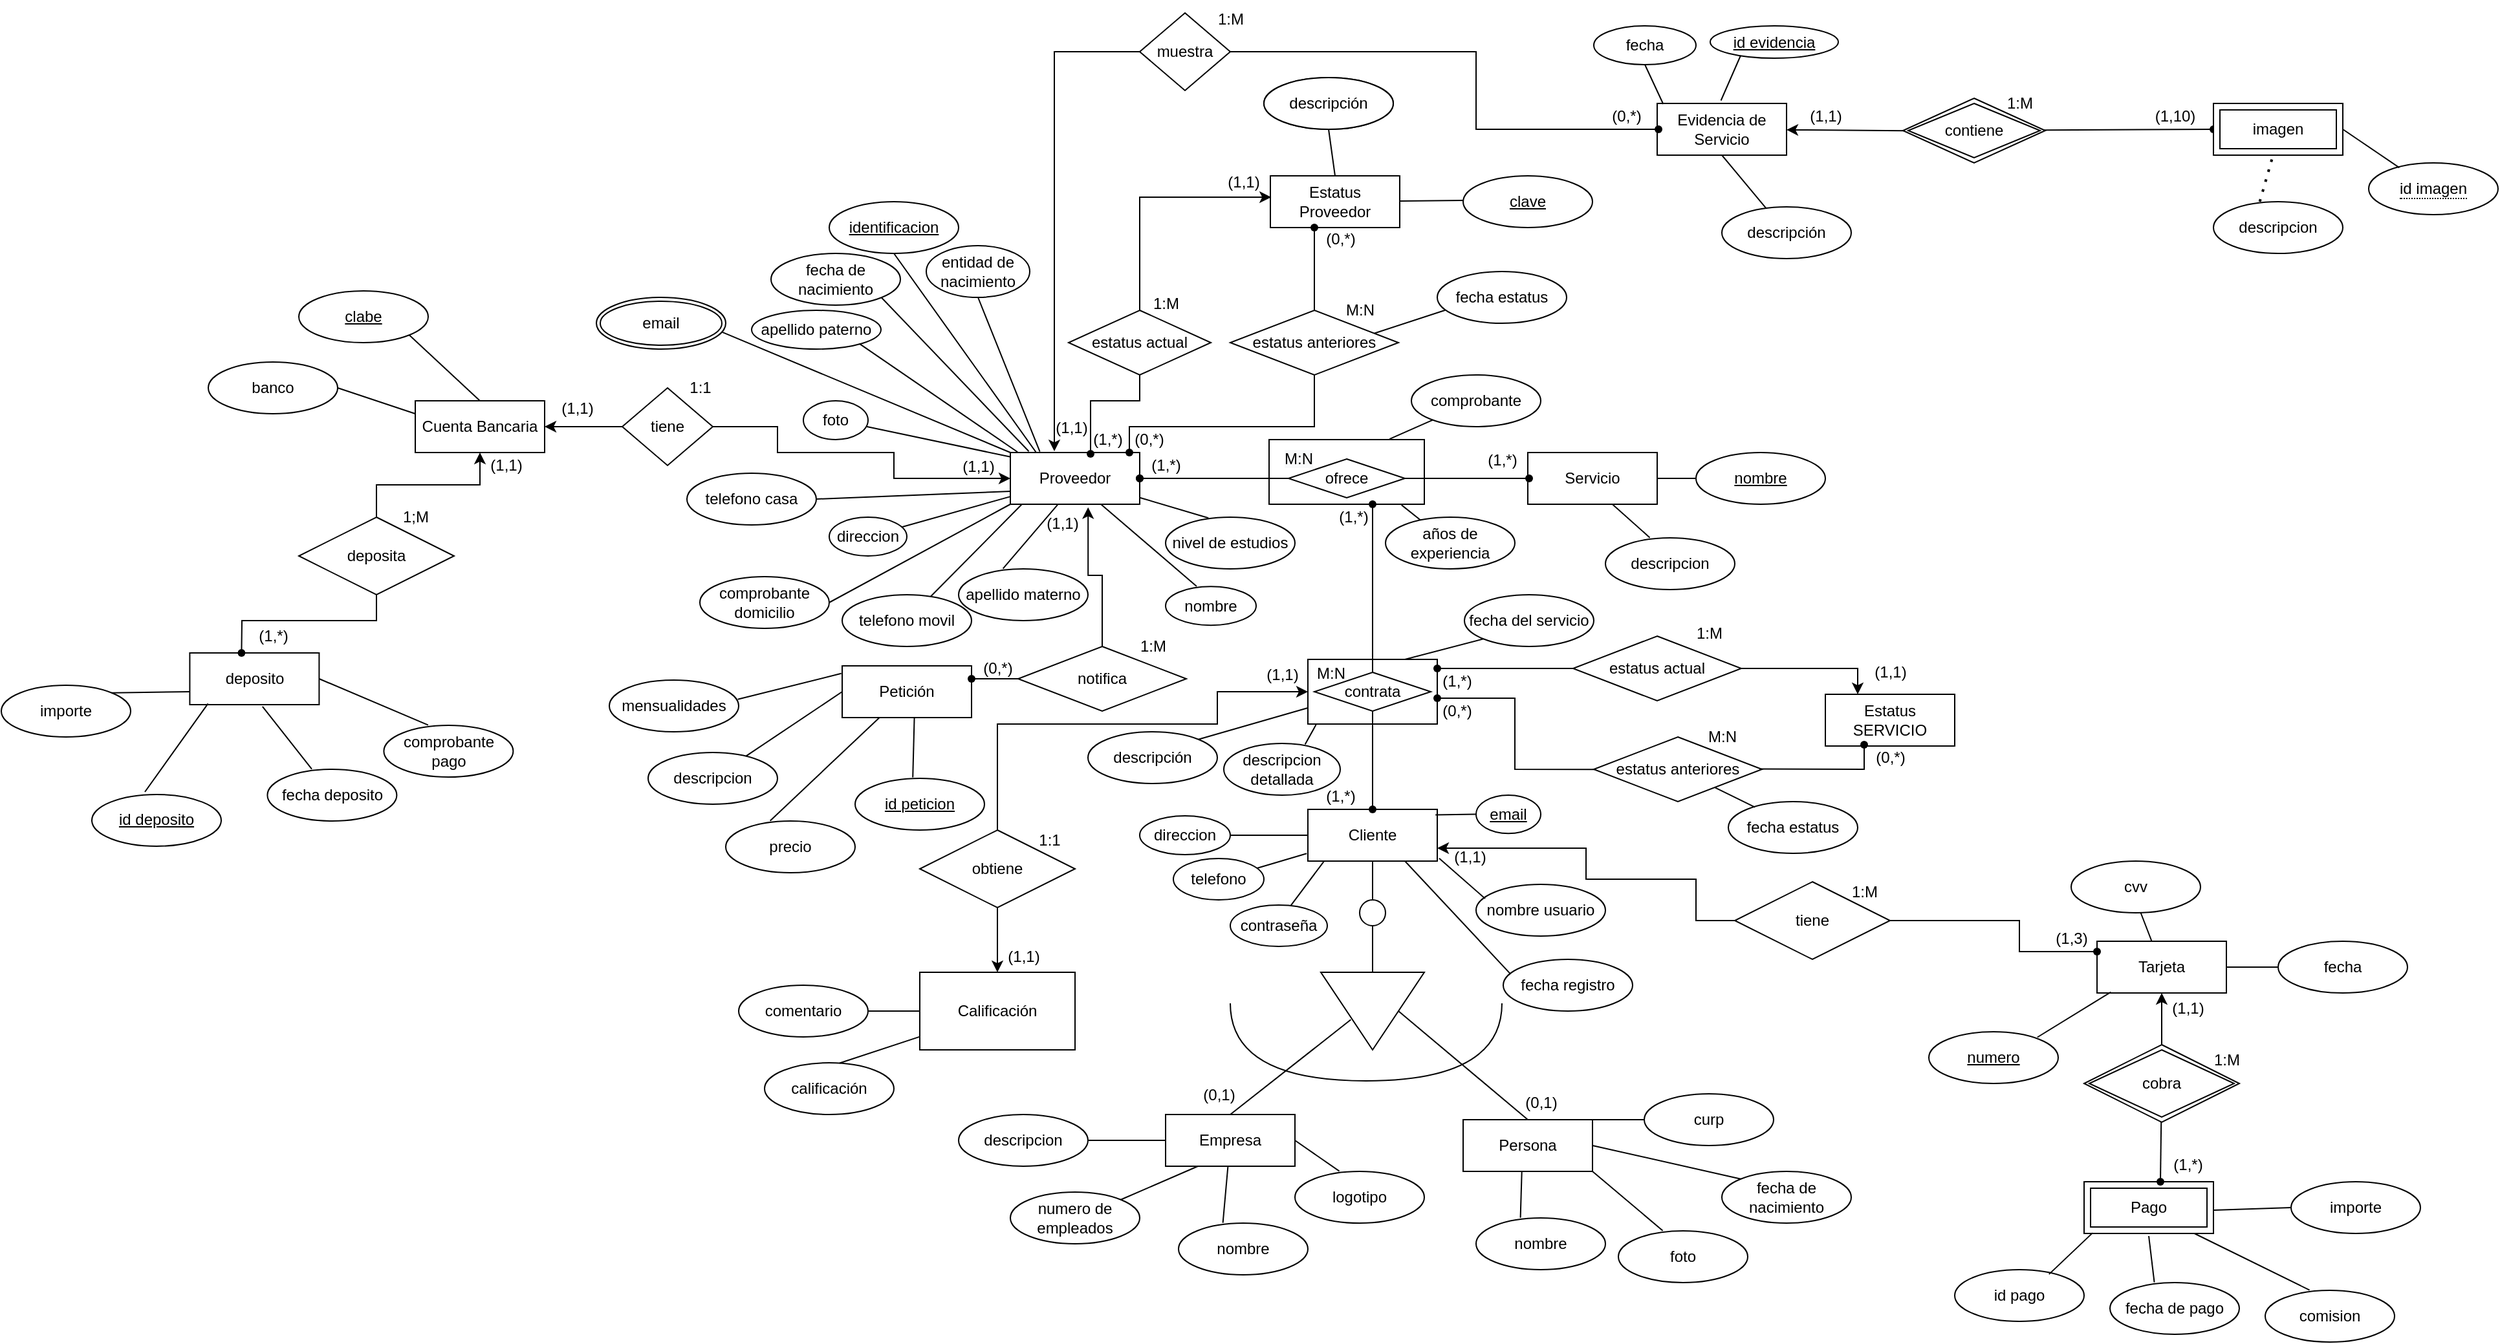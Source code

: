 <mxfile version="20.6.2" type="github">
  <diagram id="R2lEEEUBdFMjLlhIrx00" name="Page-1">
    <mxGraphModel dx="2495" dy="1780" grid="1" gridSize="10" guides="1" tooltips="1" connect="1" arrows="1" fold="1" page="1" pageScale="1" pageWidth="850" pageHeight="1100" math="0" shadow="0" extFonts="Permanent Marker^https://fonts.googleapis.com/css?family=Permanent+Marker">
      <root>
        <mxCell id="0" />
        <mxCell id="1" parent="0" />
        <mxCell id="towTpxmrkwQ8mGQO-9i9-72" value="" style="whiteSpace=wrap;html=1;align=center;" parent="1" vertex="1">
          <mxGeometry x="350" y="260" width="100" height="50" as="geometry" />
        </mxCell>
        <mxCell id="-Yp7aiIqVqqTGb4Fy1kx-112" value="" style="rounded=0;whiteSpace=wrap;html=1;" parent="1" vertex="1">
          <mxGeometry x="320" y="90" width="120" height="50" as="geometry" />
        </mxCell>
        <mxCell id="-Yp7aiIqVqqTGb4Fy1kx-1" value="Proveedor" style="whiteSpace=wrap;html=1;align=center;" parent="1" vertex="1">
          <mxGeometry x="120" y="100" width="100" height="40" as="geometry" />
        </mxCell>
        <mxCell id="-Yp7aiIqVqqTGb4Fy1kx-4" value="nombre" style="ellipse;whiteSpace=wrap;html=1;align=center;" parent="1" vertex="1">
          <mxGeometry x="240" y="203.6" width="70" height="30" as="geometry" />
        </mxCell>
        <mxCell id="-Yp7aiIqVqqTGb4Fy1kx-5" value="" style="endArrow=none;html=1;rounded=0;entryX=0.343;entryY=-0.004;entryDx=0;entryDy=0;entryPerimeter=0;exitX=0.903;exitY=1.06;exitDx=0;exitDy=0;exitPerimeter=0;" parent="1" target="-Yp7aiIqVqqTGb4Fy1kx-4" edge="1">
          <mxGeometry width="50" height="50" relative="1" as="geometry">
            <mxPoint x="190.0" y="140.0" as="sourcePoint" />
            <mxPoint x="360.7" y="205.6" as="targetPoint" />
          </mxGeometry>
        </mxCell>
        <mxCell id="-Yp7aiIqVqqTGb4Fy1kx-7" value="apellido paterno" style="ellipse;whiteSpace=wrap;html=1;align=center;" parent="1" vertex="1">
          <mxGeometry x="-80" y="-10" width="100" height="30" as="geometry" />
        </mxCell>
        <mxCell id="-Yp7aiIqVqqTGb4Fy1kx-8" value="" style="endArrow=none;html=1;rounded=0;entryX=0.833;entryY=0.861;entryDx=0;entryDy=0;exitX=0.056;exitY=-0.009;exitDx=0;exitDy=0;exitPerimeter=0;entryPerimeter=0;" parent="1" source="-Yp7aiIqVqqTGb4Fy1kx-1" target="-Yp7aiIqVqqTGb4Fy1kx-7" edge="1">
          <mxGeometry width="50" height="50" relative="1" as="geometry">
            <mxPoint x="325.364" y="97" as="sourcePoint" />
            <mxPoint x="451.0" y="165" as="targetPoint" />
          </mxGeometry>
        </mxCell>
        <mxCell id="-Yp7aiIqVqqTGb4Fy1kx-9" value="apellido materno" style="ellipse;whiteSpace=wrap;html=1;align=center;" parent="1" vertex="1">
          <mxGeometry x="80" y="190" width="100" height="40" as="geometry" />
        </mxCell>
        <mxCell id="-Yp7aiIqVqqTGb4Fy1kx-10" value="" style="endArrow=none;html=1;rounded=0;entryX=0.343;entryY=-0.004;entryDx=0;entryDy=0;entryPerimeter=0;exitX=0.366;exitY=1.007;exitDx=0;exitDy=0;exitPerimeter=0;" parent="1" source="-Yp7aiIqVqqTGb4Fy1kx-1" target="-Yp7aiIqVqqTGb4Fy1kx-9" edge="1">
          <mxGeometry width="50" height="50" relative="1" as="geometry">
            <mxPoint x="145.364" y="260" as="sourcePoint" />
            <mxPoint x="271.0" y="328" as="targetPoint" />
          </mxGeometry>
        </mxCell>
        <mxCell id="-Yp7aiIqVqqTGb4Fy1kx-13" value="foto" style="ellipse;whiteSpace=wrap;html=1;align=center;" parent="1" vertex="1">
          <mxGeometry x="-40" y="60" width="50" height="30" as="geometry" />
        </mxCell>
        <mxCell id="-Yp7aiIqVqqTGb4Fy1kx-14" value="" style="endArrow=none;html=1;rounded=0;exitX=0.991;exitY=0.242;exitDx=0;exitDy=0;exitPerimeter=0;" parent="1" source="Dsm9ZePdEMXEdHt7xIwz-32" target="-Yp7aiIqVqqTGb4Fy1kx-13" edge="1">
          <mxGeometry width="50" height="50" relative="1" as="geometry">
            <mxPoint x="35.364" y="20" as="sourcePoint" />
            <mxPoint x="70" y="80" as="targetPoint" />
          </mxGeometry>
        </mxCell>
        <mxCell id="-Yp7aiIqVqqTGb4Fy1kx-15" value="fecha de nacimiento" style="ellipse;whiteSpace=wrap;html=1;align=center;" parent="1" vertex="1">
          <mxGeometry x="-65" y="-54" width="100" height="40" as="geometry" />
        </mxCell>
        <mxCell id="-Yp7aiIqVqqTGb4Fy1kx-16" value="" style="endArrow=none;html=1;rounded=0;entryX=1;entryY=1;entryDx=0;entryDy=0;exitX=0.143;exitY=-0.022;exitDx=0;exitDy=0;exitPerimeter=0;" parent="1" source="-Yp7aiIqVqqTGb4Fy1kx-1" target="-Yp7aiIqVqqTGb4Fy1kx-15" edge="1">
          <mxGeometry width="50" height="50" relative="1" as="geometry">
            <mxPoint x="225.364" y="44" as="sourcePoint" />
            <mxPoint x="351.0" y="112" as="targetPoint" />
          </mxGeometry>
        </mxCell>
        <mxCell id="-Yp7aiIqVqqTGb4Fy1kx-17" value="entidad de nacimiento" style="ellipse;whiteSpace=wrap;html=1;align=center;" parent="1" vertex="1">
          <mxGeometry x="55" y="-60" width="80" height="40" as="geometry" />
        </mxCell>
        <mxCell id="-Yp7aiIqVqqTGb4Fy1kx-18" value="" style="endArrow=none;html=1;rounded=0;entryX=0.5;entryY=1;entryDx=0;entryDy=0;exitX=0.228;exitY=-0.016;exitDx=0;exitDy=0;exitPerimeter=0;" parent="1" source="-Yp7aiIqVqqTGb4Fy1kx-1" target="-Yp7aiIqVqqTGb4Fy1kx-17" edge="1">
          <mxGeometry width="50" height="50" relative="1" as="geometry">
            <mxPoint x="375.364" y="20" as="sourcePoint" />
            <mxPoint x="501" y="88" as="targetPoint" />
          </mxGeometry>
        </mxCell>
        <mxCell id="-Yp7aiIqVqqTGb4Fy1kx-19" value="direccion" style="ellipse;whiteSpace=wrap;html=1;align=center;" parent="1" vertex="1">
          <mxGeometry x="-20" y="150" width="60" height="30" as="geometry" />
        </mxCell>
        <mxCell id="-Yp7aiIqVqqTGb4Fy1kx-20" value="" style="endArrow=none;html=1;rounded=0;" parent="1" source="-Yp7aiIqVqqTGb4Fy1kx-1" target="-Yp7aiIqVqqTGb4Fy1kx-19" edge="1">
          <mxGeometry width="50" height="50" relative="1" as="geometry">
            <mxPoint x="15.364" y="140" as="sourcePoint" />
            <mxPoint x="141.0" y="208" as="targetPoint" />
          </mxGeometry>
        </mxCell>
        <mxCell id="-Yp7aiIqVqqTGb4Fy1kx-22" value="" style="endArrow=none;html=1;rounded=0;entryX=0.971;entryY=0.671;entryDx=0;entryDy=0;entryPerimeter=0;exitX=0;exitY=0;exitDx=0;exitDy=0;" parent="1" source="-Yp7aiIqVqqTGb4Fy1kx-1" target="Dsm9ZePdEMXEdHt7xIwz-3" edge="1">
          <mxGeometry width="50" height="50" relative="1" as="geometry">
            <mxPoint x="390" y="30" as="sourcePoint" />
            <mxPoint x="-107.45" y="3.69" as="targetPoint" />
          </mxGeometry>
        </mxCell>
        <mxCell id="-Yp7aiIqVqqTGb4Fy1kx-25" value="telefono casa" style="ellipse;whiteSpace=wrap;html=1;align=center;" parent="1" vertex="1">
          <mxGeometry x="-130" y="116" width="100" height="40" as="geometry" />
        </mxCell>
        <mxCell id="-Yp7aiIqVqqTGb4Fy1kx-26" value="" style="endArrow=none;html=1;rounded=0;entryX=1;entryY=0.5;entryDx=0;entryDy=0;exitX=0;exitY=0.75;exitDx=0;exitDy=0;" parent="1" source="-Yp7aiIqVqqTGb4Fy1kx-1" target="-Yp7aiIqVqqTGb4Fy1kx-25" edge="1">
          <mxGeometry width="50" height="50" relative="1" as="geometry">
            <mxPoint x="85.364" y="270" as="sourcePoint" />
            <mxPoint x="211.0" y="338" as="targetPoint" />
          </mxGeometry>
        </mxCell>
        <mxCell id="-Yp7aiIqVqqTGb4Fy1kx-27" value="telefono movil" style="ellipse;whiteSpace=wrap;html=1;align=center;" parent="1" vertex="1">
          <mxGeometry x="-10" y="210" width="100" height="40" as="geometry" />
        </mxCell>
        <mxCell id="-Yp7aiIqVqqTGb4Fy1kx-28" value="" style="endArrow=none;html=1;rounded=0;exitX=0.087;exitY=1.007;exitDx=0;exitDy=0;exitPerimeter=0;" parent="1" source="-Yp7aiIqVqqTGb4Fy1kx-1" target="-Yp7aiIqVqqTGb4Fy1kx-27" edge="1">
          <mxGeometry width="50" height="50" relative="1" as="geometry">
            <mxPoint x="205.364" y="270" as="sourcePoint" />
            <mxPoint x="331.0" y="338" as="targetPoint" />
          </mxGeometry>
        </mxCell>
        <mxCell id="-Yp7aiIqVqqTGb4Fy1kx-30" value="" style="endArrow=none;html=1;rounded=0;entryX=0.331;entryY=0.016;entryDx=0;entryDy=0;entryPerimeter=0;" parent="1" source="-Yp7aiIqVqqTGb4Fy1kx-1" target="Dsm9ZePdEMXEdHt7xIwz-5" edge="1">
          <mxGeometry width="50" height="50" relative="1" as="geometry">
            <mxPoint x="325.364" y="240" as="sourcePoint" />
            <mxPoint x="271.72" y="162.76" as="targetPoint" />
          </mxGeometry>
        </mxCell>
        <mxCell id="-Yp7aiIqVqqTGb4Fy1kx-31" value="Servicio" style="whiteSpace=wrap;html=1;align=center;" parent="1" vertex="1">
          <mxGeometry x="520" y="100" width="100" height="40" as="geometry" />
        </mxCell>
        <mxCell id="-Yp7aiIqVqqTGb4Fy1kx-33" value="ofrece" style="shape=rhombus;perimeter=rhombusPerimeter;whiteSpace=wrap;html=1;align=center;" parent="1" vertex="1">
          <mxGeometry x="335" y="105" width="90" height="30" as="geometry" />
        </mxCell>
        <mxCell id="-Yp7aiIqVqqTGb4Fy1kx-35" value="&lt;span style=&quot;color: rgb(0, 0, 0); font-family: helvetica; font-size: 12px; font-style: normal; font-weight: 400; letter-spacing: normal; text-align: center; text-indent: 0px; text-transform: none; word-spacing: 0px; background-color: rgb(248, 249, 250); display: inline; float: none;&quot;&gt;M:N&lt;/span&gt;" style="text;whiteSpace=wrap;html=1;" parent="1" vertex="1">
          <mxGeometry x="330" y="91" width="50" height="30" as="geometry" />
        </mxCell>
        <mxCell id="-Yp7aiIqVqqTGb4Fy1kx-36" value="(1,*)" style="text;html=1;align=center;verticalAlign=middle;resizable=0;points=[];autosize=1;strokeColor=none;fillColor=none;" parent="1" vertex="1">
          <mxGeometry x="480" y="96" width="40" height="20" as="geometry" />
        </mxCell>
        <mxCell id="-Yp7aiIqVqqTGb4Fy1kx-39" value="años de experiencia" style="ellipse;whiteSpace=wrap;html=1;align=center;" parent="1" vertex="1">
          <mxGeometry x="410" y="150" width="100" height="40" as="geometry" />
        </mxCell>
        <mxCell id="-Yp7aiIqVqqTGb4Fy1kx-40" value="" style="endArrow=none;html=1;rounded=0;exitX=0.853;exitY=1.011;exitDx=0;exitDy=0;exitPerimeter=0;" parent="1" source="-Yp7aiIqVqqTGb4Fy1kx-112" target="-Yp7aiIqVqqTGb4Fy1kx-39" edge="1">
          <mxGeometry width="50" height="50" relative="1" as="geometry">
            <mxPoint x="745.364" y="100" as="sourcePoint" />
            <mxPoint x="871" y="168" as="targetPoint" />
          </mxGeometry>
        </mxCell>
        <mxCell id="-Yp7aiIqVqqTGb4Fy1kx-41" value="comprobante" style="ellipse;whiteSpace=wrap;html=1;align=center;" parent="1" vertex="1">
          <mxGeometry x="430" y="40" width="100" height="40" as="geometry" />
        </mxCell>
        <mxCell id="-Yp7aiIqVqqTGb4Fy1kx-42" value="" style="endArrow=none;html=1;rounded=0;exitX=0.776;exitY=-0.008;exitDx=0;exitDy=0;exitPerimeter=0;" parent="1" source="-Yp7aiIqVqqTGb4Fy1kx-112" target="-Yp7aiIqVqqTGb4Fy1kx-41" edge="1">
          <mxGeometry width="50" height="50" relative="1" as="geometry">
            <mxPoint x="400" y="110" as="sourcePoint" />
            <mxPoint x="851" y="233.6" as="targetPoint" />
          </mxGeometry>
        </mxCell>
        <mxCell id="-Yp7aiIqVqqTGb4Fy1kx-50" value="" style="endArrow=none;html=1;startArrow=none;rounded=0;exitX=0;exitY=0.5;exitDx=0;exitDy=0;" parent="1" source="-Yp7aiIqVqqTGb4Fy1kx-33" target="-Yp7aiIqVqqTGb4Fy1kx-51" edge="1">
          <mxGeometry width="50" height="50" relative="1" as="geometry">
            <mxPoint x="448" y="140" as="sourcePoint" />
            <mxPoint x="378" y="175" as="targetPoint" />
          </mxGeometry>
        </mxCell>
        <mxCell id="-Yp7aiIqVqqTGb4Fy1kx-51" value="" style="shape=waypoint;sketch=0;fillStyle=solid;size=6;pointerEvents=1;points=[];fillColor=none;resizable=0;rotatable=0;perimeter=centerPerimeter;snapToPoint=1;shadow=0;" parent="1" vertex="1">
          <mxGeometry x="200" y="100" width="40" height="40" as="geometry" />
        </mxCell>
        <mxCell id="-Yp7aiIqVqqTGb4Fy1kx-52" value="" style="endArrow=none;html=1;startArrow=none;rounded=0;exitX=1;exitY=0.5;exitDx=0;exitDy=0;" parent="1" target="-Yp7aiIqVqqTGb4Fy1kx-53" edge="1">
          <mxGeometry width="50" height="50" relative="1" as="geometry">
            <mxPoint x="424" y="120" as="sourcePoint" />
            <mxPoint x="529" y="120" as="targetPoint" />
          </mxGeometry>
        </mxCell>
        <mxCell id="-Yp7aiIqVqqTGb4Fy1kx-53" value="" style="shape=waypoint;sketch=0;fillStyle=solid;size=6;pointerEvents=1;points=[];fillColor=none;resizable=0;rotatable=0;perimeter=centerPerimeter;snapToPoint=1;shadow=0;" parent="1" vertex="1">
          <mxGeometry x="501" y="100" width="40" height="40" as="geometry" />
        </mxCell>
        <mxCell id="-Yp7aiIqVqqTGb4Fy1kx-55" value="(1,*)" style="text;html=1;align=center;verticalAlign=middle;resizable=0;points=[];autosize=1;strokeColor=none;fillColor=none;" parent="1" vertex="1">
          <mxGeometry x="220" y="100" width="40" height="20" as="geometry" />
        </mxCell>
        <mxCell id="-Yp7aiIqVqqTGb4Fy1kx-56" value="Cuenta Bancaria" style="whiteSpace=wrap;html=1;align=center;" parent="1" vertex="1">
          <mxGeometry x="-340" y="60" width="100" height="40" as="geometry" />
        </mxCell>
        <mxCell id="-Yp7aiIqVqqTGb4Fy1kx-59" value="&lt;u&gt;clabe&lt;/u&gt;" style="ellipse;whiteSpace=wrap;html=1;align=center;" parent="1" vertex="1">
          <mxGeometry x="-430" y="-25" width="100" height="40" as="geometry" />
        </mxCell>
        <mxCell id="-Yp7aiIqVqqTGb4Fy1kx-60" value="" style="endArrow=none;html=1;rounded=0;entryX=1;entryY=1;entryDx=0;entryDy=0;exitX=0.5;exitY=0;exitDx=0;exitDy=0;" parent="1" source="-Yp7aiIqVqqTGb4Fy1kx-56" target="-Yp7aiIqVqqTGb4Fy1kx-59" edge="1">
          <mxGeometry width="50" height="50" relative="1" as="geometry">
            <mxPoint x="-270" y="42" as="sourcePoint" />
            <mxPoint x="-89.0" y="110" as="targetPoint" />
          </mxGeometry>
        </mxCell>
        <mxCell id="-Yp7aiIqVqqTGb4Fy1kx-61" value="banco" style="ellipse;whiteSpace=wrap;html=1;align=center;" parent="1" vertex="1">
          <mxGeometry x="-500" y="30" width="100" height="40" as="geometry" />
        </mxCell>
        <mxCell id="-Yp7aiIqVqqTGb4Fy1kx-62" value="" style="endArrow=none;html=1;rounded=0;entryX=1;entryY=0.5;entryDx=0;entryDy=0;exitX=0;exitY=0.25;exitDx=0;exitDy=0;" parent="1" source="-Yp7aiIqVqqTGb4Fy1kx-56" target="-Yp7aiIqVqqTGb4Fy1kx-61" edge="1">
          <mxGeometry width="50" height="50" relative="1" as="geometry">
            <mxPoint x="-374.636" y="62" as="sourcePoint" />
            <mxPoint x="-395" y="52" as="targetPoint" />
          </mxGeometry>
        </mxCell>
        <mxCell id="-Yp7aiIqVqqTGb4Fy1kx-64" value="Cliente" style="whiteSpace=wrap;html=1;align=center;" parent="1" vertex="1">
          <mxGeometry x="350" y="376" width="100" height="40" as="geometry" />
        </mxCell>
        <mxCell id="-Yp7aiIqVqqTGb4Fy1kx-63" value="Estatus Proveedor" style="whiteSpace=wrap;html=1;align=center;" parent="1" vertex="1">
          <mxGeometry x="321" y="-114" width="100" height="40" as="geometry" />
        </mxCell>
        <mxCell id="-Yp7aiIqVqqTGb4Fy1kx-65" value="fecha registro" style="ellipse;whiteSpace=wrap;html=1;align=center;" parent="1" vertex="1">
          <mxGeometry x="501" y="492" width="100" height="40" as="geometry" />
        </mxCell>
        <mxCell id="-Yp7aiIqVqqTGb4Fy1kx-66" value="" style="endArrow=none;html=1;rounded=0;exitX=0.75;exitY=1;exitDx=0;exitDy=0;entryX=0.055;entryY=0.279;entryDx=0;entryDy=0;entryPerimeter=0;" parent="1" source="-Yp7aiIqVqqTGb4Fy1kx-64" target="-Yp7aiIqVqqTGb4Fy1kx-65" edge="1">
          <mxGeometry width="50" height="50" relative="1" as="geometry">
            <mxPoint x="415.364" y="486" as="sourcePoint" />
            <mxPoint x="510" y="476" as="targetPoint" />
          </mxGeometry>
        </mxCell>
        <mxCell id="-Yp7aiIqVqqTGb4Fy1kx-67" value="nombre usuario" style="ellipse;whiteSpace=wrap;html=1;align=center;" parent="1" vertex="1">
          <mxGeometry x="480" y="434" width="100" height="40" as="geometry" />
        </mxCell>
        <mxCell id="-Yp7aiIqVqqTGb4Fy1kx-68" value="" style="endArrow=none;html=1;rounded=0;entryX=0.07;entryY=0.275;entryDx=0;entryDy=0;entryPerimeter=0;exitX=1.015;exitY=0.948;exitDx=0;exitDy=0;exitPerimeter=0;" parent="1" source="-Yp7aiIqVqqTGb4Fy1kx-64" target="-Yp7aiIqVqqTGb4Fy1kx-67" edge="1">
          <mxGeometry width="50" height="50" relative="1" as="geometry">
            <mxPoint x="505.364" y="456" as="sourcePoint" />
            <mxPoint x="631" y="524" as="targetPoint" />
          </mxGeometry>
        </mxCell>
        <mxCell id="-Yp7aiIqVqqTGb4Fy1kx-69" value="contraseña" style="ellipse;whiteSpace=wrap;html=1;align=center;" parent="1" vertex="1">
          <mxGeometry x="290" y="450" width="75" height="32" as="geometry" />
        </mxCell>
        <mxCell id="-Yp7aiIqVqqTGb4Fy1kx-71" value="&lt;u&gt;email&lt;/u&gt;" style="ellipse;whiteSpace=wrap;html=1;align=center;" parent="1" vertex="1">
          <mxGeometry x="480" y="365" width="50" height="29.6" as="geometry" />
        </mxCell>
        <mxCell id="-Yp7aiIqVqqTGb4Fy1kx-70" value="" style="endArrow=none;html=1;rounded=0;exitX=0.128;exitY=0.992;exitDx=0;exitDy=0;exitPerimeter=0;entryX=0.622;entryY=0.017;entryDx=0;entryDy=0;entryPerimeter=0;" parent="1" source="-Yp7aiIqVqqTGb4Fy1kx-64" target="-Yp7aiIqVqqTGb4Fy1kx-69" edge="1">
          <mxGeometry width="50" height="50" relative="1" as="geometry">
            <mxPoint x="515.364" y="466" as="sourcePoint" />
            <mxPoint x="641" y="534" as="targetPoint" />
          </mxGeometry>
        </mxCell>
        <mxCell id="-Yp7aiIqVqqTGb4Fy1kx-72" value="" style="endArrow=none;html=1;rounded=0;entryX=0;entryY=0.5;entryDx=0;entryDy=0;exitX=0.986;exitY=0.105;exitDx=0;exitDy=0;exitPerimeter=0;" parent="1" source="-Yp7aiIqVqqTGb4Fy1kx-64" target="-Yp7aiIqVqqTGb4Fy1kx-71" edge="1">
          <mxGeometry width="50" height="50" relative="1" as="geometry">
            <mxPoint x="595.364" y="406" as="sourcePoint" />
            <mxPoint x="721" y="474" as="targetPoint" />
          </mxGeometry>
        </mxCell>
        <mxCell id="-Yp7aiIqVqqTGb4Fy1kx-73" value="telefono" style="ellipse;whiteSpace=wrap;html=1;align=center;" parent="1" vertex="1">
          <mxGeometry x="246" y="414" width="70" height="32" as="geometry" />
        </mxCell>
        <mxCell id="-Yp7aiIqVqqTGb4Fy1kx-74" value="" style="endArrow=none;html=1;rounded=0;exitX=-0.009;exitY=0.854;exitDx=0;exitDy=0;exitPerimeter=0;" parent="1" source="-Yp7aiIqVqqTGb4Fy1kx-64" target="-Yp7aiIqVqqTGb4Fy1kx-73" edge="1">
          <mxGeometry width="50" height="50" relative="1" as="geometry">
            <mxPoint x="305.364" y="390" as="sourcePoint" />
            <mxPoint x="431.0" y="458" as="targetPoint" />
          </mxGeometry>
        </mxCell>
        <mxCell id="-Yp7aiIqVqqTGb4Fy1kx-75" value="direccion" style="ellipse;whiteSpace=wrap;html=1;align=center;" parent="1" vertex="1">
          <mxGeometry x="220" y="381" width="70" height="30" as="geometry" />
        </mxCell>
        <mxCell id="-Yp7aiIqVqqTGb4Fy1kx-76" value="" style="endArrow=none;html=1;rounded=0;" parent="1" source="-Yp7aiIqVqqTGb4Fy1kx-64" target="-Yp7aiIqVqqTGb4Fy1kx-75" edge="1">
          <mxGeometry width="50" height="50" relative="1" as="geometry">
            <mxPoint x="385.364" y="358" as="sourcePoint" />
            <mxPoint x="511.0" y="426" as="targetPoint" />
          </mxGeometry>
        </mxCell>
        <mxCell id="-Yp7aiIqVqqTGb4Fy1kx-77" value="Empresa" style="whiteSpace=wrap;html=1;align=center;" parent="1" vertex="1">
          <mxGeometry x="240" y="612" width="100" height="40" as="geometry" />
        </mxCell>
        <mxCell id="-Yp7aiIqVqqTGb4Fy1kx-78" value="Persona" style="whiteSpace=wrap;html=1;align=center;" parent="1" vertex="1">
          <mxGeometry x="470" y="616" width="100" height="40" as="geometry" />
        </mxCell>
        <mxCell id="-Yp7aiIqVqqTGb4Fy1kx-79" value="descripcion" style="ellipse;whiteSpace=wrap;html=1;align=center;" parent="1" vertex="1">
          <mxGeometry x="80" y="612" width="100" height="40" as="geometry" />
        </mxCell>
        <mxCell id="-Yp7aiIqVqqTGb4Fy1kx-80" value="" style="endArrow=none;html=1;rounded=0;entryX=1;entryY=0.5;entryDx=0;entryDy=0;exitX=0;exitY=0.5;exitDx=0;exitDy=0;" parent="1" source="-Yp7aiIqVqqTGb4Fy1kx-77" target="-Yp7aiIqVqqTGb4Fy1kx-79" edge="1">
          <mxGeometry width="50" height="50" relative="1" as="geometry">
            <mxPoint x="175.364" y="616" as="sourcePoint" />
            <mxPoint x="301.0" y="684" as="targetPoint" />
          </mxGeometry>
        </mxCell>
        <mxCell id="-Yp7aiIqVqqTGb4Fy1kx-81" value="nombre" style="ellipse;whiteSpace=wrap;html=1;align=center;" parent="1" vertex="1">
          <mxGeometry x="250" y="696" width="100" height="40" as="geometry" />
        </mxCell>
        <mxCell id="-Yp7aiIqVqqTGb4Fy1kx-82" value="" style="endArrow=none;html=1;rounded=0;entryX=0.343;entryY=-0.004;entryDx=0;entryDy=0;entryPerimeter=0;" parent="1" source="-Yp7aiIqVqqTGb4Fy1kx-77" target="-Yp7aiIqVqqTGb4Fy1kx-81" edge="1">
          <mxGeometry width="50" height="50" relative="1" as="geometry">
            <mxPoint x="290" y="646" as="sourcePoint" />
            <mxPoint x="411.0" y="724" as="targetPoint" />
          </mxGeometry>
        </mxCell>
        <mxCell id="-Yp7aiIqVqqTGb4Fy1kx-83" value="logotipo" style="ellipse;whiteSpace=wrap;html=1;align=center;" parent="1" vertex="1">
          <mxGeometry x="340" y="656" width="100" height="40" as="geometry" />
        </mxCell>
        <mxCell id="-Yp7aiIqVqqTGb4Fy1kx-84" value="" style="endArrow=none;html=1;rounded=0;entryX=0.343;entryY=-0.004;entryDx=0;entryDy=0;entryPerimeter=0;exitX=1;exitY=0.5;exitDx=0;exitDy=0;" parent="1" source="-Yp7aiIqVqqTGb4Fy1kx-77" target="-Yp7aiIqVqqTGb4Fy1kx-83" edge="1">
          <mxGeometry width="50" height="50" relative="1" as="geometry">
            <mxPoint x="375.364" y="636" as="sourcePoint" />
            <mxPoint x="501.0" y="704" as="targetPoint" />
          </mxGeometry>
        </mxCell>
        <mxCell id="-Yp7aiIqVqqTGb4Fy1kx-85" value="numero de empleados" style="ellipse;whiteSpace=wrap;html=1;align=center;" parent="1" vertex="1">
          <mxGeometry x="120" y="672" width="100" height="40" as="geometry" />
        </mxCell>
        <mxCell id="-Yp7aiIqVqqTGb4Fy1kx-86" value="" style="endArrow=none;html=1;rounded=0;entryX=1;entryY=0;entryDx=0;entryDy=0;exitX=0.25;exitY=1;exitDx=0;exitDy=0;" parent="1" source="-Yp7aiIqVqqTGb4Fy1kx-77" target="-Yp7aiIqVqqTGb4Fy1kx-85" edge="1">
          <mxGeometry width="50" height="50" relative="1" as="geometry">
            <mxPoint x="125.364" y="712" as="sourcePoint" />
            <mxPoint x="251.0" y="780" as="targetPoint" />
          </mxGeometry>
        </mxCell>
        <mxCell id="-Yp7aiIqVqqTGb4Fy1kx-87" value="nombre" style="ellipse;whiteSpace=wrap;html=1;align=center;" parent="1" vertex="1">
          <mxGeometry x="480" y="692" width="100" height="40" as="geometry" />
        </mxCell>
        <mxCell id="-Yp7aiIqVqqTGb4Fy1kx-88" value="" style="endArrow=none;html=1;rounded=0;entryX=0.343;entryY=-0.004;entryDx=0;entryDy=0;entryPerimeter=0;" parent="1" target="-Yp7aiIqVqqTGb4Fy1kx-87" edge="1">
          <mxGeometry width="50" height="50" relative="1" as="geometry">
            <mxPoint x="515.364" y="656" as="sourcePoint" />
            <mxPoint x="641" y="724" as="targetPoint" />
          </mxGeometry>
        </mxCell>
        <mxCell id="-Yp7aiIqVqqTGb4Fy1kx-89" value="foto" style="ellipse;whiteSpace=wrap;html=1;align=center;" parent="1" vertex="1">
          <mxGeometry x="590" y="702" width="100" height="40" as="geometry" />
        </mxCell>
        <mxCell id="-Yp7aiIqVqqTGb4Fy1kx-90" value="" style="endArrow=none;html=1;rounded=0;entryX=0.343;entryY=-0.004;entryDx=0;entryDy=0;entryPerimeter=0;" parent="1" target="-Yp7aiIqVqqTGb4Fy1kx-89" edge="1">
          <mxGeometry width="50" height="50" relative="1" as="geometry">
            <mxPoint x="570" y="656" as="sourcePoint" />
            <mxPoint x="721" y="714" as="targetPoint" />
          </mxGeometry>
        </mxCell>
        <mxCell id="-Yp7aiIqVqqTGb4Fy1kx-91" value="fecha de nacimiento" style="ellipse;whiteSpace=wrap;html=1;align=center;" parent="1" vertex="1">
          <mxGeometry x="670" y="656" width="100" height="40" as="geometry" />
        </mxCell>
        <mxCell id="-Yp7aiIqVqqTGb4Fy1kx-92" value="" style="endArrow=none;html=1;rounded=0;entryX=0;entryY=0;entryDx=0;entryDy=0;exitX=1;exitY=0.5;exitDx=0;exitDy=0;" parent="1" source="-Yp7aiIqVqqTGb4Fy1kx-78" target="-Yp7aiIqVqqTGb4Fy1kx-91" edge="1">
          <mxGeometry width="50" height="50" relative="1" as="geometry">
            <mxPoint x="475.364" y="636" as="sourcePoint" />
            <mxPoint x="601" y="704" as="targetPoint" />
          </mxGeometry>
        </mxCell>
        <mxCell id="-Yp7aiIqVqqTGb4Fy1kx-93" value="curp" style="ellipse;whiteSpace=wrap;html=1;align=center;" parent="1" vertex="1">
          <mxGeometry x="610" y="596" width="100" height="40" as="geometry" />
        </mxCell>
        <mxCell id="-Yp7aiIqVqqTGb4Fy1kx-94" value="" style="endArrow=none;html=1;rounded=0;exitX=1;exitY=0;exitDx=0;exitDy=0;" parent="1" source="-Yp7aiIqVqqTGb4Fy1kx-78" target="-Yp7aiIqVqqTGb4Fy1kx-93" edge="1">
          <mxGeometry width="50" height="50" relative="1" as="geometry">
            <mxPoint x="475.364" y="636" as="sourcePoint" />
            <mxPoint x="601" y="704" as="targetPoint" />
          </mxGeometry>
        </mxCell>
        <mxCell id="-Yp7aiIqVqqTGb4Fy1kx-95" value="Evidencia de Servicio" style="whiteSpace=wrap;html=1;align=center;" parent="1" vertex="1">
          <mxGeometry x="620" y="-170" width="100" height="40" as="geometry" />
        </mxCell>
        <mxCell id="-Yp7aiIqVqqTGb4Fy1kx-96" value="descripción" style="ellipse;whiteSpace=wrap;html=1;align=center;" parent="1" vertex="1">
          <mxGeometry x="670" y="-90" width="100" height="40" as="geometry" />
        </mxCell>
        <mxCell id="-Yp7aiIqVqqTGb4Fy1kx-97" value="" style="endArrow=none;html=1;rounded=0;exitX=0.5;exitY=1;exitDx=0;exitDy=0;" parent="1" source="-Yp7aiIqVqqTGb4Fy1kx-95" target="-Yp7aiIqVqqTGb4Fy1kx-96" edge="1">
          <mxGeometry width="50" height="50" relative="1" as="geometry">
            <mxPoint x="535.364" y="-180" as="sourcePoint" />
            <mxPoint x="661" y="-112" as="targetPoint" />
          </mxGeometry>
        </mxCell>
        <mxCell id="-Yp7aiIqVqqTGb4Fy1kx-98" value="fecha" style="ellipse;whiteSpace=wrap;html=1;align=center;" parent="1" vertex="1">
          <mxGeometry x="571" y="-230" width="79" height="30" as="geometry" />
        </mxCell>
        <mxCell id="-Yp7aiIqVqqTGb4Fy1kx-99" value="" style="endArrow=none;html=1;rounded=0;entryX=0.5;entryY=1;entryDx=0;entryDy=0;exitX=0.047;exitY=0.013;exitDx=0;exitDy=0;exitPerimeter=0;" parent="1" source="-Yp7aiIqVqqTGb4Fy1kx-95" target="-Yp7aiIqVqqTGb4Fy1kx-98" edge="1">
          <mxGeometry width="50" height="50" relative="1" as="geometry">
            <mxPoint x="675.364" y="-90" as="sourcePoint" />
            <mxPoint x="801" y="-22" as="targetPoint" />
          </mxGeometry>
        </mxCell>
        <mxCell id="-Yp7aiIqVqqTGb4Fy1kx-101" value="descripcion" style="ellipse;whiteSpace=wrap;html=1;align=center;" parent="1" vertex="1">
          <mxGeometry x="1050" y="-94" width="100" height="40" as="geometry" />
        </mxCell>
        <mxCell id="-Yp7aiIqVqqTGb4Fy1kx-105" value="contrata" style="shape=rhombus;perimeter=rhombusPerimeter;whiteSpace=wrap;html=1;align=center;" parent="1" vertex="1">
          <mxGeometry x="355" y="270" width="90" height="30" as="geometry" />
        </mxCell>
        <mxCell id="-Yp7aiIqVqqTGb4Fy1kx-107" value="M:N" style="text;whiteSpace=wrap;html=1;" parent="1" vertex="1">
          <mxGeometry x="355" y="257" width="50" height="30" as="geometry" />
        </mxCell>
        <mxCell id="-Yp7aiIqVqqTGb4Fy1kx-108" value="(1,3)" style="text;html=1;align=center;verticalAlign=middle;resizable=0;points=[];autosize=1;strokeColor=none;fillColor=none;" parent="1" vertex="1">
          <mxGeometry x="915" y="461" width="50" height="30" as="geometry" />
        </mxCell>
        <mxCell id="-Yp7aiIqVqqTGb4Fy1kx-109" value="(1,*)" style="text;html=1;align=center;verticalAlign=middle;resizable=0;points=[];autosize=1;strokeColor=none;fillColor=none;" parent="1" vertex="1">
          <mxGeometry x="360" y="135" width="50" height="30" as="geometry" />
        </mxCell>
        <mxCell id="-Yp7aiIqVqqTGb4Fy1kx-110" value="fecha del servicio" style="ellipse;whiteSpace=wrap;html=1;align=center;" parent="1" vertex="1">
          <mxGeometry x="471" y="210" width="100" height="40" as="geometry" />
        </mxCell>
        <mxCell id="-Yp7aiIqVqqTGb4Fy1kx-111" value="" style="endArrow=none;html=1;rounded=0;entryX=0;entryY=1;entryDx=0;entryDy=0;exitX=0.75;exitY=0;exitDx=0;exitDy=0;" parent="1" source="towTpxmrkwQ8mGQO-9i9-72" target="-Yp7aiIqVqqTGb4Fy1kx-110" edge="1">
          <mxGeometry width="50" height="50" relative="1" as="geometry">
            <mxPoint x="705.364" y="252" as="sourcePoint" />
            <mxPoint x="831" y="320" as="targetPoint" />
          </mxGeometry>
        </mxCell>
        <mxCell id="-Yp7aiIqVqqTGb4Fy1kx-115" value="descripción" style="ellipse;whiteSpace=wrap;html=1;align=center;" parent="1" vertex="1">
          <mxGeometry x="180" y="316" width="100" height="40" as="geometry" />
        </mxCell>
        <mxCell id="-Yp7aiIqVqqTGb4Fy1kx-116" value="" style="endArrow=none;html=1;rounded=0;entryX=1;entryY=0;entryDx=0;entryDy=0;exitX=0;exitY=0.75;exitDx=0;exitDy=0;" parent="1" source="towTpxmrkwQ8mGQO-9i9-72" target="-Yp7aiIqVqqTGb4Fy1kx-115" edge="1">
          <mxGeometry width="50" height="50" relative="1" as="geometry">
            <mxPoint x="715.364" y="366" as="sourcePoint" />
            <mxPoint x="841" y="434" as="targetPoint" />
          </mxGeometry>
        </mxCell>
        <mxCell id="-Yp7aiIqVqqTGb4Fy1kx-119" value="descripcion detallada" style="ellipse;whiteSpace=wrap;html=1;align=center;" parent="1" vertex="1">
          <mxGeometry x="285" y="325" width="90" height="40" as="geometry" />
        </mxCell>
        <mxCell id="-Yp7aiIqVqqTGb4Fy1kx-120" value="" style="endArrow=none;html=1;rounded=0;entryX=0.698;entryY=0.019;entryDx=0;entryDy=0;exitX=0.063;exitY=1.01;exitDx=0;exitDy=0;exitPerimeter=0;entryPerimeter=0;" parent="1" source="towTpxmrkwQ8mGQO-9i9-72" target="-Yp7aiIqVqqTGb4Fy1kx-119" edge="1">
          <mxGeometry width="50" height="50" relative="1" as="geometry">
            <mxPoint x="785.364" y="224" as="sourcePoint" />
            <mxPoint x="911" y="292" as="targetPoint" />
          </mxGeometry>
        </mxCell>
        <mxCell id="-Yp7aiIqVqqTGb4Fy1kx-121" value="Estatus SERVICIO" style="whiteSpace=wrap;html=1;align=center;" parent="1" vertex="1">
          <mxGeometry x="750" y="287" width="100" height="40" as="geometry" />
        </mxCell>
        <mxCell id="-Yp7aiIqVqqTGb4Fy1kx-125" value="precio" style="ellipse;whiteSpace=wrap;html=1;align=center;" parent="1" vertex="1">
          <mxGeometry x="-100" y="385" width="100" height="40" as="geometry" />
        </mxCell>
        <mxCell id="-Yp7aiIqVqqTGb4Fy1kx-126" value="" style="endArrow=none;html=1;rounded=0;entryX=0.343;entryY=-0.004;entryDx=0;entryDy=0;entryPerimeter=0;" parent="1" source="towTpxmrkwQ8mGQO-9i9-81" target="-Yp7aiIqVqqTGb4Fy1kx-125" edge="1">
          <mxGeometry width="50" height="50" relative="1" as="geometry">
            <mxPoint x="1265.364" y="270" as="sourcePoint" />
            <mxPoint x="1391" y="338" as="targetPoint" />
          </mxGeometry>
        </mxCell>
        <mxCell id="-Yp7aiIqVqqTGb4Fy1kx-127" value="descripcion" style="ellipse;whiteSpace=wrap;html=1;align=center;" parent="1" vertex="1">
          <mxGeometry x="-160" y="332" width="100" height="40" as="geometry" />
        </mxCell>
        <mxCell id="-Yp7aiIqVqqTGb4Fy1kx-128" value="" style="endArrow=none;html=1;rounded=0;exitX=0;exitY=0.5;exitDx=0;exitDy=0;" parent="1" source="towTpxmrkwQ8mGQO-9i9-81" target="-Yp7aiIqVqqTGb4Fy1kx-127" edge="1">
          <mxGeometry width="50" height="50" relative="1" as="geometry">
            <mxPoint x="1355.364" y="240" as="sourcePoint" />
            <mxPoint x="1481" y="308" as="targetPoint" />
          </mxGeometry>
        </mxCell>
        <mxCell id="-Yp7aiIqVqqTGb4Fy1kx-129" value="mensualidades" style="ellipse;whiteSpace=wrap;html=1;align=center;" parent="1" vertex="1">
          <mxGeometry x="-190" y="276" width="100" height="40" as="geometry" />
        </mxCell>
        <mxCell id="-Yp7aiIqVqqTGb4Fy1kx-132" value="Tarjeta" style="whiteSpace=wrap;html=1;align=center;" parent="1" vertex="1">
          <mxGeometry x="960" y="478" width="100" height="40" as="geometry" />
        </mxCell>
        <mxCell id="-Yp7aiIqVqqTGb4Fy1kx-133" value="&lt;u&gt;numero&lt;/u&gt;" style="ellipse;whiteSpace=wrap;html=1;align=center;" parent="1" vertex="1">
          <mxGeometry x="830" y="548" width="100" height="40" as="geometry" />
        </mxCell>
        <mxCell id="-Yp7aiIqVqqTGb4Fy1kx-134" value="" style="endArrow=none;html=1;rounded=0;entryX=0.839;entryY=0.106;entryDx=0;entryDy=0;exitX=0.107;exitY=0.982;exitDx=0;exitDy=0;entryPerimeter=0;exitPerimeter=0;" parent="1" source="-Yp7aiIqVqqTGb4Fy1kx-132" target="-Yp7aiIqVqqTGb4Fy1kx-133" edge="1">
          <mxGeometry width="50" height="50" relative="1" as="geometry">
            <mxPoint x="865.364" y="544.4" as="sourcePoint" />
            <mxPoint x="991" y="612.4" as="targetPoint" />
          </mxGeometry>
        </mxCell>
        <mxCell id="-Yp7aiIqVqqTGb4Fy1kx-135" value="fecha" style="ellipse;whiteSpace=wrap;html=1;align=center;" parent="1" vertex="1">
          <mxGeometry x="1100" y="478" width="100" height="40" as="geometry" />
        </mxCell>
        <mxCell id="-Yp7aiIqVqqTGb4Fy1kx-136" value="" style="endArrow=none;html=1;rounded=0;exitX=1;exitY=0.5;exitDx=0;exitDy=0;entryX=0;entryY=0.5;entryDx=0;entryDy=0;" parent="1" source="-Yp7aiIqVqqTGb4Fy1kx-132" target="-Yp7aiIqVqqTGb4Fy1kx-135" edge="1">
          <mxGeometry width="50" height="50" relative="1" as="geometry">
            <mxPoint x="965.364" y="550.4" as="sourcePoint" />
            <mxPoint x="1215" y="498" as="targetPoint" />
          </mxGeometry>
        </mxCell>
        <mxCell id="-Yp7aiIqVqqTGb4Fy1kx-137" value="cvv" style="ellipse;whiteSpace=wrap;html=1;align=center;" parent="1" vertex="1">
          <mxGeometry x="940" y="416" width="100" height="40" as="geometry" />
        </mxCell>
        <mxCell id="-Yp7aiIqVqqTGb4Fy1kx-138" value="" style="endArrow=none;html=1;rounded=0;entryX=0.538;entryY=1;entryDx=0;entryDy=0;entryPerimeter=0;" parent="1" source="-Yp7aiIqVqqTGb4Fy1kx-132" target="-Yp7aiIqVqqTGb4Fy1kx-137" edge="1">
          <mxGeometry width="50" height="50" relative="1" as="geometry">
            <mxPoint x="885.364" y="464.4" as="sourcePoint" />
            <mxPoint x="1010" y="438.0" as="targetPoint" />
          </mxGeometry>
        </mxCell>
        <mxCell id="-Yp7aiIqVqqTGb4Fy1kx-139" value="fecha de pago" style="ellipse;whiteSpace=wrap;html=1;align=center;" parent="1" vertex="1">
          <mxGeometry x="970" y="742" width="100" height="40" as="geometry" />
        </mxCell>
        <mxCell id="-Yp7aiIqVqqTGb4Fy1kx-140" value="" style="endArrow=none;html=1;rounded=0;entryX=0.343;entryY=-0.004;entryDx=0;entryDy=0;entryPerimeter=0;exitX=0.5;exitY=1;exitDx=0;exitDy=0;" parent="1" target="-Yp7aiIqVqqTGb4Fy1kx-139" edge="1">
          <mxGeometry width="50" height="50" relative="1" as="geometry">
            <mxPoint x="1000" y="706" as="sourcePoint" />
            <mxPoint x="1091" y="794" as="targetPoint" />
          </mxGeometry>
        </mxCell>
        <mxCell id="-Yp7aiIqVqqTGb4Fy1kx-141" value="importe" style="ellipse;whiteSpace=wrap;html=1;align=center;" parent="1" vertex="1">
          <mxGeometry x="1110" y="664" width="100" height="40" as="geometry" />
        </mxCell>
        <mxCell id="-Yp7aiIqVqqTGb4Fy1kx-142" value="" style="endArrow=none;html=1;rounded=0;exitX=1;exitY=0.5;exitDx=0;exitDy=0;entryX=0;entryY=0.5;entryDx=0;entryDy=0;" parent="1" target="-Yp7aiIqVqqTGb4Fy1kx-141" edge="1">
          <mxGeometry width="50" height="50" relative="1" as="geometry">
            <mxPoint x="1050" y="686" as="sourcePoint" />
            <mxPoint x="1130.075" y="683.097" as="targetPoint" />
          </mxGeometry>
        </mxCell>
        <mxCell id="-Yp7aiIqVqqTGb4Fy1kx-143" value="comision" style="ellipse;whiteSpace=wrap;html=1;align=center;" parent="1" vertex="1">
          <mxGeometry x="1090" y="748" width="100" height="40" as="geometry" />
        </mxCell>
        <mxCell id="-Yp7aiIqVqqTGb4Fy1kx-144" value="" style="endArrow=none;html=1;rounded=0;entryX=0.343;entryY=-0.004;entryDx=0;entryDy=0;entryPerimeter=0;exitX=0.855;exitY=1.003;exitDx=0;exitDy=0;exitPerimeter=0;" parent="1" source="towTpxmrkwQ8mGQO-9i9-67" target="-Yp7aiIqVqqTGb4Fy1kx-143" edge="1">
          <mxGeometry width="50" height="50" relative="1" as="geometry">
            <mxPoint x="755.364" y="320" as="sourcePoint" />
            <mxPoint x="881" y="388" as="targetPoint" />
          </mxGeometry>
        </mxCell>
        <mxCell id="-Yp7aiIqVqqTGb4Fy1kx-152" value="deposito" style="whiteSpace=wrap;html=1;align=center;" parent="1" vertex="1">
          <mxGeometry x="-514.3" y="255" width="100" height="40" as="geometry" />
        </mxCell>
        <mxCell id="-Yp7aiIqVqqTGb4Fy1kx-155" value="importe" style="ellipse;whiteSpace=wrap;html=1;align=center;" parent="1" vertex="1">
          <mxGeometry x="-660" y="280" width="100" height="40" as="geometry" />
        </mxCell>
        <mxCell id="-Yp7aiIqVqqTGb4Fy1kx-156" value="" style="endArrow=none;html=1;rounded=0;entryX=1;entryY=0;entryDx=0;entryDy=0;exitX=0;exitY=0.75;exitDx=0;exitDy=0;" parent="1" source="-Yp7aiIqVqqTGb4Fy1kx-152" target="-Yp7aiIqVqqTGb4Fy1kx-155" edge="1">
          <mxGeometry width="50" height="50" relative="1" as="geometry">
            <mxPoint x="-588.936" y="299" as="sourcePoint" />
            <mxPoint x="-560.0" y="354.84" as="targetPoint" />
          </mxGeometry>
        </mxCell>
        <mxCell id="-Yp7aiIqVqqTGb4Fy1kx-157" value="fecha deposito" style="ellipse;whiteSpace=wrap;html=1;align=center;" parent="1" vertex="1">
          <mxGeometry x="-454.3" y="345" width="100" height="40" as="geometry" />
        </mxCell>
        <mxCell id="-Yp7aiIqVqqTGb4Fy1kx-158" value="" style="endArrow=none;html=1;rounded=0;entryX=0.343;entryY=-0.004;entryDx=0;entryDy=0;entryPerimeter=0;exitX=0.562;exitY=1.035;exitDx=0;exitDy=0;exitPerimeter=0;" parent="1" source="-Yp7aiIqVqqTGb4Fy1kx-152" target="-Yp7aiIqVqqTGb4Fy1kx-157" edge="1">
          <mxGeometry width="50" height="50" relative="1" as="geometry">
            <mxPoint x="-638.936" y="335" as="sourcePoint" />
            <mxPoint x="-513.3" y="403" as="targetPoint" />
          </mxGeometry>
        </mxCell>
        <mxCell id="-Yp7aiIqVqqTGb4Fy1kx-159" value="comprobante pago" style="ellipse;whiteSpace=wrap;html=1;align=center;" parent="1" vertex="1">
          <mxGeometry x="-364.3" y="311" width="100" height="40" as="geometry" />
        </mxCell>
        <mxCell id="-Yp7aiIqVqqTGb4Fy1kx-160" value="" style="endArrow=none;html=1;rounded=0;entryX=0.343;entryY=-0.004;entryDx=0;entryDy=0;entryPerimeter=0;exitX=1;exitY=0.5;exitDx=0;exitDy=0;" parent="1" source="-Yp7aiIqVqqTGb4Fy1kx-152" target="-Yp7aiIqVqqTGb4Fy1kx-159" edge="1">
          <mxGeometry width="50" height="50" relative="1" as="geometry">
            <mxPoint x="-358.936" y="255" as="sourcePoint" />
            <mxPoint x="-233.3" y="323" as="targetPoint" />
          </mxGeometry>
        </mxCell>
        <mxCell id="towTpxmrkwQ8mGQO-9i9-7" value="descripcion" style="ellipse;whiteSpace=wrap;html=1;align=center;" parent="1" vertex="1">
          <mxGeometry x="580" y="166" width="100" height="40" as="geometry" />
        </mxCell>
        <mxCell id="towTpxmrkwQ8mGQO-9i9-8" value="" style="endArrow=none;html=1;rounded=0;entryX=0.343;entryY=-0.004;entryDx=0;entryDy=0;entryPerimeter=0;" parent="1" target="towTpxmrkwQ8mGQO-9i9-7" edge="1">
          <mxGeometry width="50" height="50" relative="1" as="geometry">
            <mxPoint x="585.364" y="140" as="sourcePoint" />
            <mxPoint x="711" y="208" as="targetPoint" />
          </mxGeometry>
        </mxCell>
        <mxCell id="towTpxmrkwQ8mGQO-9i9-13" value="&lt;u&gt;nombre&lt;/u&gt;" style="ellipse;whiteSpace=wrap;html=1;align=center;" parent="1" vertex="1">
          <mxGeometry x="650" y="100" width="100" height="40" as="geometry" />
        </mxCell>
        <mxCell id="towTpxmrkwQ8mGQO-9i9-14" value="" style="endArrow=none;html=1;rounded=0;exitX=1;exitY=0.5;exitDx=0;exitDy=0;" parent="1" source="-Yp7aiIqVqqTGb4Fy1kx-31" target="towTpxmrkwQ8mGQO-9i9-13" edge="1">
          <mxGeometry width="50" height="50" relative="1" as="geometry">
            <mxPoint x="675.364" y="67" as="sourcePoint" />
            <mxPoint x="801" y="135" as="targetPoint" />
          </mxGeometry>
        </mxCell>
        <mxCell id="Dsm9ZePdEMXEdHt7xIwz-13" style="edgeStyle=orthogonalEdgeStyle;rounded=0;orthogonalLoop=1;jettySize=auto;html=1;entryX=0.006;entryY=0.413;entryDx=0;entryDy=0;entryPerimeter=0;exitX=0.5;exitY=0;exitDx=0;exitDy=0;" parent="1" source="towTpxmrkwQ8mGQO-9i9-17" target="-Yp7aiIqVqqTGb4Fy1kx-63" edge="1">
          <mxGeometry relative="1" as="geometry">
            <Array as="points">
              <mxPoint x="220" y="-97" />
            </Array>
          </mxGeometry>
        </mxCell>
        <mxCell id="towTpxmrkwQ8mGQO-9i9-17" value="estatus actual" style="shape=rhombus;perimeter=rhombusPerimeter;whiteSpace=wrap;html=1;align=center;" parent="1" vertex="1">
          <mxGeometry x="165" y="-10" width="110" height="50" as="geometry" />
        </mxCell>
        <mxCell id="towTpxmrkwQ8mGQO-9i9-20" value="estatus anteriores" style="shape=rhombus;perimeter=rhombusPerimeter;whiteSpace=wrap;html=1;align=center;" parent="1" vertex="1">
          <mxGeometry x="290" y="-10" width="130" height="50" as="geometry" />
        </mxCell>
        <mxCell id="towTpxmrkwQ8mGQO-9i9-25" value="&lt;u&gt;clave&lt;/u&gt;" style="ellipse;whiteSpace=wrap;html=1;align=center;" parent="1" vertex="1">
          <mxGeometry x="470" y="-114" width="100" height="40" as="geometry" />
        </mxCell>
        <mxCell id="towTpxmrkwQ8mGQO-9i9-26" value="" style="endArrow=none;html=1;rounded=0;entryX=-0.003;entryY=0.475;entryDx=0;entryDy=0;entryPerimeter=0;" parent="1" source="-Yp7aiIqVqqTGb4Fy1kx-63" target="towTpxmrkwQ8mGQO-9i9-25" edge="1">
          <mxGeometry width="50" height="50" relative="1" as="geometry">
            <mxPoint x="466.364" y="-132" as="sourcePoint" />
            <mxPoint x="471" y="-94" as="targetPoint" />
          </mxGeometry>
        </mxCell>
        <mxCell id="towTpxmrkwQ8mGQO-9i9-27" value="" style="ellipse;whiteSpace=wrap;html=1;align=center;" parent="1" vertex="1">
          <mxGeometry x="316" y="-190" width="100" height="40" as="geometry" />
        </mxCell>
        <mxCell id="towTpxmrkwQ8mGQO-9i9-28" value="" style="endArrow=none;html=1;rounded=0;exitX=0.5;exitY=0;exitDx=0;exitDy=0;entryX=0.5;entryY=1;entryDx=0;entryDy=0;startArrow=none;" parent="1" source="towTpxmrkwQ8mGQO-9i9-29" target="towTpxmrkwQ8mGQO-9i9-27" edge="1">
          <mxGeometry width="50" height="50" relative="1" as="geometry">
            <mxPoint x="321.364" y="-246" as="sourcePoint" />
            <mxPoint x="361" y="-154" as="targetPoint" />
          </mxGeometry>
        </mxCell>
        <mxCell id="towTpxmrkwQ8mGQO-9i9-29" value="descripción" style="ellipse;whiteSpace=wrap;html=1;align=center;" parent="1" vertex="1">
          <mxGeometry x="316" y="-190" width="100" height="40" as="geometry" />
        </mxCell>
        <mxCell id="towTpxmrkwQ8mGQO-9i9-30" value="" style="endArrow=none;html=1;rounded=0;exitX=0.5;exitY=0;exitDx=0;exitDy=0;entryX=0.5;entryY=1;entryDx=0;entryDy=0;" parent="1" source="-Yp7aiIqVqqTGb4Fy1kx-63" target="towTpxmrkwQ8mGQO-9i9-29" edge="1">
          <mxGeometry width="50" height="50" relative="1" as="geometry">
            <mxPoint x="371" y="-114" as="sourcePoint" />
            <mxPoint x="366" y="-150.0" as="targetPoint" />
          </mxGeometry>
        </mxCell>
        <mxCell id="towTpxmrkwQ8mGQO-9i9-31" value="comprobante domicilio" style="ellipse;whiteSpace=wrap;html=1;align=center;" parent="1" vertex="1">
          <mxGeometry x="-120" y="196" width="100" height="40" as="geometry" />
        </mxCell>
        <mxCell id="towTpxmrkwQ8mGQO-9i9-32" value="" style="endArrow=none;html=1;rounded=0;entryX=1;entryY=0.5;entryDx=0;entryDy=0;exitX=0;exitY=1;exitDx=0;exitDy=0;" parent="1" source="-Yp7aiIqVqqTGb4Fy1kx-1" target="towTpxmrkwQ8mGQO-9i9-31" edge="1">
          <mxGeometry width="50" height="50" relative="1" as="geometry">
            <mxPoint x="-144.636" y="126" as="sourcePoint" />
            <mxPoint x="-19" y="194" as="targetPoint" />
          </mxGeometry>
        </mxCell>
        <mxCell id="towTpxmrkwQ8mGQO-9i9-33" value="&lt;u&gt;identificacion&lt;/u&gt;" style="ellipse;whiteSpace=wrap;html=1;align=center;" parent="1" vertex="1">
          <mxGeometry x="-20" y="-94" width="100" height="40" as="geometry" />
        </mxCell>
        <mxCell id="towTpxmrkwQ8mGQO-9i9-37" style="edgeStyle=orthogonalEdgeStyle;rounded=0;orthogonalLoop=1;jettySize=auto;html=1;exitX=1;exitY=0.5;exitDx=0;exitDy=0;" parent="1" source="towTpxmrkwQ8mGQO-9i9-36" target="-Yp7aiIqVqqTGb4Fy1kx-1" edge="1">
          <mxGeometry relative="1" as="geometry">
            <Array as="points">
              <mxPoint x="-60" y="100" />
              <mxPoint x="30" y="100" />
              <mxPoint x="30" y="120" />
            </Array>
          </mxGeometry>
        </mxCell>
        <mxCell id="Dsm9ZePdEMXEdHt7xIwz-33" style="edgeStyle=orthogonalEdgeStyle;rounded=0;orthogonalLoop=1;jettySize=auto;html=1;exitX=0;exitY=0.5;exitDx=0;exitDy=0;entryX=1;entryY=0.5;entryDx=0;entryDy=0;" parent="1" source="towTpxmrkwQ8mGQO-9i9-36" target="-Yp7aiIqVqqTGb4Fy1kx-56" edge="1">
          <mxGeometry relative="1" as="geometry" />
        </mxCell>
        <mxCell id="towTpxmrkwQ8mGQO-9i9-36" value="tiene" style="shape=rhombus;perimeter=rhombusPerimeter;whiteSpace=wrap;html=1;align=center;" parent="1" vertex="1">
          <mxGeometry x="-180" y="50" width="70" height="60" as="geometry" />
        </mxCell>
        <mxCell id="towTpxmrkwQ8mGQO-9i9-39" value="" style="shape=waypoint;sketch=0;fillStyle=solid;size=6;pointerEvents=1;points=[];fillColor=none;resizable=0;rotatable=0;perimeter=centerPerimeter;snapToPoint=1;shadow=0;" parent="1" vertex="1">
          <mxGeometry x="200" y="100" width="40" height="40" as="geometry" />
        </mxCell>
        <mxCell id="towTpxmrkwQ8mGQO-9i9-41" value="" style="triangle;whiteSpace=wrap;html=1;rotation=90;" parent="1" vertex="1">
          <mxGeometry x="370" y="492" width="60" height="80" as="geometry" />
        </mxCell>
        <mxCell id="towTpxmrkwQ8mGQO-9i9-42" value="" style="ellipse;whiteSpace=wrap;html=1;aspect=fixed;" parent="1" vertex="1">
          <mxGeometry x="390" y="446" width="20" height="20" as="geometry" />
        </mxCell>
        <mxCell id="towTpxmrkwQ8mGQO-9i9-45" value="" style="endArrow=none;html=1;rounded=0;entryX=0.5;entryY=1;entryDx=0;entryDy=0;exitX=0.5;exitY=0;exitDx=0;exitDy=0;" parent="1" source="towTpxmrkwQ8mGQO-9i9-42" target="-Yp7aiIqVqqTGb4Fy1kx-64" edge="1">
          <mxGeometry width="50" height="50" relative="1" as="geometry">
            <mxPoint x="250" y="586" as="sourcePoint" />
            <mxPoint x="300" y="536" as="targetPoint" />
          </mxGeometry>
        </mxCell>
        <mxCell id="towTpxmrkwQ8mGQO-9i9-46" value="" style="endArrow=none;html=1;rounded=0;entryX=0.5;entryY=1;entryDx=0;entryDy=0;exitX=0;exitY=0.5;exitDx=0;exitDy=0;" parent="1" source="towTpxmrkwQ8mGQO-9i9-41" target="towTpxmrkwQ8mGQO-9i9-42" edge="1">
          <mxGeometry width="50" height="50" relative="1" as="geometry">
            <mxPoint x="410" y="456" as="sourcePoint" />
            <mxPoint x="410" y="426" as="targetPoint" />
          </mxGeometry>
        </mxCell>
        <mxCell id="towTpxmrkwQ8mGQO-9i9-47" value="" style="endArrow=none;html=1;rounded=0;entryX=0.611;entryY=0.71;entryDx=0;entryDy=0;exitX=0.5;exitY=0;exitDx=0;exitDy=0;entryPerimeter=0;" parent="1" source="-Yp7aiIqVqqTGb4Fy1kx-77" target="towTpxmrkwQ8mGQO-9i9-41" edge="1">
          <mxGeometry width="50" height="50" relative="1" as="geometry">
            <mxPoint x="420" y="466" as="sourcePoint" />
            <mxPoint x="420" y="436" as="targetPoint" />
          </mxGeometry>
        </mxCell>
        <mxCell id="towTpxmrkwQ8mGQO-9i9-48" value="" style="endArrow=none;html=1;rounded=0;entryX=0.5;entryY=0;entryDx=0;entryDy=0;exitX=0.5;exitY=0;exitDx=0;exitDy=0;" parent="1" source="-Yp7aiIqVqqTGb4Fy1kx-78" target="towTpxmrkwQ8mGQO-9i9-41" edge="1">
          <mxGeometry width="50" height="50" relative="1" as="geometry">
            <mxPoint x="430" y="476" as="sourcePoint" />
            <mxPoint x="430" y="446" as="targetPoint" />
          </mxGeometry>
        </mxCell>
        <mxCell id="towTpxmrkwQ8mGQO-9i9-54" value="" style="endArrow=none;html=1;rounded=0;edgeStyle=orthogonalEdgeStyle;curved=1;" parent="1" edge="1">
          <mxGeometry width="50" height="50" relative="1" as="geometry">
            <mxPoint x="290" y="526" as="sourcePoint" />
            <mxPoint x="500" y="526" as="targetPoint" />
            <Array as="points">
              <mxPoint x="290" y="586" />
              <mxPoint x="500" y="586" />
            </Array>
          </mxGeometry>
        </mxCell>
        <mxCell id="towTpxmrkwQ8mGQO-9i9-60" style="edgeStyle=none;rounded=0;orthogonalLoop=1;jettySize=auto;html=1;exitX=0.017;exitY=0.503;exitDx=0;exitDy=0;exitPerimeter=0;" parent="1" source="Dsm9ZePdEMXEdHt7xIwz-49" target="-Yp7aiIqVqqTGb4Fy1kx-95" edge="1">
          <mxGeometry relative="1" as="geometry">
            <mxPoint x="821.111" y="-148.489" as="sourcePoint" />
          </mxGeometry>
        </mxCell>
        <mxCell id="towTpxmrkwQ8mGQO-9i9-68" style="edgeStyle=orthogonalEdgeStyle;rounded=0;orthogonalLoop=1;jettySize=auto;html=1;" parent="1" source="towTpxmrkwQ8mGQO-9i9-66" target="-Yp7aiIqVqqTGb4Fy1kx-132" edge="1">
          <mxGeometry relative="1" as="geometry" />
        </mxCell>
        <mxCell id="towTpxmrkwQ8mGQO-9i9-66" value="cobra" style="shape=rhombus;double=1;perimeter=rhombusPerimeter;whiteSpace=wrap;html=1;align=center;" parent="1" vertex="1">
          <mxGeometry x="950" y="558" width="120" height="60" as="geometry" />
        </mxCell>
        <mxCell id="towTpxmrkwQ8mGQO-9i9-67" value="Pago" style="shape=ext;margin=3;double=1;whiteSpace=wrap;html=1;align=center;" parent="1" vertex="1">
          <mxGeometry x="950" y="664" width="100" height="40" as="geometry" />
        </mxCell>
        <mxCell id="towTpxmrkwQ8mGQO-9i9-76" style="edgeStyle=orthogonalEdgeStyle;rounded=0;orthogonalLoop=1;jettySize=auto;html=1;entryX=0.25;entryY=0;entryDx=0;entryDy=0;" parent="1" source="towTpxmrkwQ8mGQO-9i9-74" target="-Yp7aiIqVqqTGb4Fy1kx-121" edge="1">
          <mxGeometry relative="1" as="geometry">
            <Array as="points">
              <mxPoint x="775" y="267" />
            </Array>
          </mxGeometry>
        </mxCell>
        <mxCell id="towTpxmrkwQ8mGQO-9i9-74" value="estatus actual" style="shape=rhombus;perimeter=rhombusPerimeter;whiteSpace=wrap;html=1;align=center;" parent="1" vertex="1">
          <mxGeometry x="555" y="242" width="130" height="50" as="geometry" />
        </mxCell>
        <mxCell id="towTpxmrkwQ8mGQO-9i9-75" value="estatus anteriores" style="shape=rhombus;perimeter=rhombusPerimeter;whiteSpace=wrap;html=1;align=center;" parent="1" vertex="1">
          <mxGeometry x="571" y="320" width="130" height="50" as="geometry" />
        </mxCell>
        <mxCell id="towTpxmrkwQ8mGQO-9i9-81" value="Petición" style="whiteSpace=wrap;html=1;align=center;" parent="1" vertex="1">
          <mxGeometry x="-10" y="265" width="100" height="40" as="geometry" />
        </mxCell>
        <mxCell id="Dsm9ZePdEMXEdHt7xIwz-75" style="edgeStyle=orthogonalEdgeStyle;rounded=0;orthogonalLoop=1;jettySize=auto;html=1;entryX=0.601;entryY=1.058;entryDx=0;entryDy=0;entryPerimeter=0;" parent="1" source="towTpxmrkwQ8mGQO-9i9-82" target="-Yp7aiIqVqqTGb4Fy1kx-1" edge="1">
          <mxGeometry relative="1" as="geometry" />
        </mxCell>
        <mxCell id="towTpxmrkwQ8mGQO-9i9-82" value="notifica" style="shape=rhombus;perimeter=rhombusPerimeter;whiteSpace=wrap;html=1;align=center;" parent="1" vertex="1">
          <mxGeometry x="126" y="250" width="130" height="50" as="geometry" />
        </mxCell>
        <mxCell id="towTpxmrkwQ8mGQO-9i9-87" value="Calificación" style="rounded=0;whiteSpace=wrap;html=1;" parent="1" vertex="1">
          <mxGeometry x="50" y="502" width="120" height="60" as="geometry" />
        </mxCell>
        <mxCell id="towTpxmrkwQ8mGQO-9i9-89" value="comentario" style="ellipse;whiteSpace=wrap;html=1;align=center;" parent="1" vertex="1">
          <mxGeometry x="-90" y="512" width="100" height="40" as="geometry" />
        </mxCell>
        <mxCell id="towTpxmrkwQ8mGQO-9i9-90" value="" style="endArrow=none;html=1;rounded=0;exitX=0;exitY=0.5;exitDx=0;exitDy=0;" parent="1" source="towTpxmrkwQ8mGQO-9i9-87" target="towTpxmrkwQ8mGQO-9i9-89" edge="1">
          <mxGeometry width="50" height="50" relative="1" as="geometry">
            <mxPoint x="-125" y="550" as="sourcePoint" />
            <mxPoint x="-130" y="514.0" as="targetPoint" />
          </mxGeometry>
        </mxCell>
        <mxCell id="towTpxmrkwQ8mGQO-9i9-91" value="calificación" style="ellipse;whiteSpace=wrap;html=1;align=center;" parent="1" vertex="1">
          <mxGeometry x="-70" y="572" width="100" height="40" as="geometry" />
        </mxCell>
        <mxCell id="towTpxmrkwQ8mGQO-9i9-92" value="" style="endArrow=none;html=1;rounded=0;entryX=0.58;entryY=0.006;entryDx=0;entryDy=0;entryPerimeter=0;" parent="1" source="towTpxmrkwQ8mGQO-9i9-87" target="towTpxmrkwQ8mGQO-9i9-91" edge="1">
          <mxGeometry width="50" height="50" relative="1" as="geometry">
            <mxPoint x="-35" y="626" as="sourcePoint" />
            <mxPoint x="-40" y="590.0" as="targetPoint" />
          </mxGeometry>
        </mxCell>
        <mxCell id="towTpxmrkwQ8mGQO-9i9-94" style="edgeStyle=orthogonalEdgeStyle;rounded=0;orthogonalLoop=1;jettySize=auto;html=1;entryX=0;entryY=0.5;entryDx=0;entryDy=0;exitX=0.5;exitY=0;exitDx=0;exitDy=0;" parent="1" source="towTpxmrkwQ8mGQO-9i9-93" target="towTpxmrkwQ8mGQO-9i9-72" edge="1">
          <mxGeometry relative="1" as="geometry">
            <Array as="points">
              <mxPoint x="110" y="310" />
              <mxPoint x="280" y="310" />
              <mxPoint x="280" y="285" />
            </Array>
          </mxGeometry>
        </mxCell>
        <mxCell id="towTpxmrkwQ8mGQO-9i9-95" style="edgeStyle=orthogonalEdgeStyle;rounded=0;orthogonalLoop=1;jettySize=auto;html=1;" parent="1" source="towTpxmrkwQ8mGQO-9i9-93" target="towTpxmrkwQ8mGQO-9i9-87" edge="1">
          <mxGeometry relative="1" as="geometry" />
        </mxCell>
        <mxCell id="towTpxmrkwQ8mGQO-9i9-93" value="obtiene" style="shape=rhombus;perimeter=rhombusPerimeter;whiteSpace=wrap;html=1;align=center;" parent="1" vertex="1">
          <mxGeometry x="50" y="392" width="120" height="60" as="geometry" />
        </mxCell>
        <mxCell id="towTpxmrkwQ8mGQO-9i9-97" style="edgeStyle=orthogonalEdgeStyle;rounded=0;orthogonalLoop=1;jettySize=auto;html=1;entryX=0.5;entryY=1;entryDx=0;entryDy=0;" parent="1" source="towTpxmrkwQ8mGQO-9i9-96" target="-Yp7aiIqVqqTGb4Fy1kx-56" edge="1">
          <mxGeometry relative="1" as="geometry" />
        </mxCell>
        <mxCell id="towTpxmrkwQ8mGQO-9i9-96" value="deposita" style="shape=rhombus;perimeter=rhombusPerimeter;whiteSpace=wrap;html=1;align=center;" parent="1" vertex="1">
          <mxGeometry x="-430" y="150" width="120" height="60" as="geometry" />
        </mxCell>
        <mxCell id="towTpxmrkwQ8mGQO-9i9-103" style="edgeStyle=orthogonalEdgeStyle;rounded=0;orthogonalLoop=1;jettySize=auto;html=1;entryX=1;entryY=0.75;entryDx=0;entryDy=0;exitX=0;exitY=0.5;exitDx=0;exitDy=0;" parent="1" source="towTpxmrkwQ8mGQO-9i9-101" target="-Yp7aiIqVqqTGb4Fy1kx-64" edge="1">
          <mxGeometry relative="1" as="geometry">
            <Array as="points">
              <mxPoint x="650" y="462" />
              <mxPoint x="650" y="430" />
              <mxPoint x="565" y="430" />
              <mxPoint x="565" y="406" />
            </Array>
          </mxGeometry>
        </mxCell>
        <mxCell id="towTpxmrkwQ8mGQO-9i9-101" value="tiene" style="shape=rhombus;perimeter=rhombusPerimeter;whiteSpace=wrap;html=1;align=center;" parent="1" vertex="1">
          <mxGeometry x="680" y="432" width="120" height="60" as="geometry" />
        </mxCell>
        <mxCell id="Dsm9ZePdEMXEdHt7xIwz-39" style="edgeStyle=orthogonalEdgeStyle;rounded=0;orthogonalLoop=1;jettySize=auto;html=1;exitX=0;exitY=0.5;exitDx=0;exitDy=0;" parent="1" source="towTpxmrkwQ8mGQO-9i9-104" edge="1">
          <mxGeometry relative="1" as="geometry">
            <mxPoint x="154" y="99.053" as="targetPoint" />
            <mxPoint x="214" y="-210" as="sourcePoint" />
            <Array as="points">
              <mxPoint x="154" y="-210" />
            </Array>
          </mxGeometry>
        </mxCell>
        <mxCell id="towTpxmrkwQ8mGQO-9i9-104" value="muestra" style="shape=rhombus;perimeter=rhombusPerimeter;whiteSpace=wrap;html=1;align=center;" parent="1" vertex="1">
          <mxGeometry x="220" y="-240" width="70" height="60" as="geometry" />
        </mxCell>
        <mxCell id="Dsm9ZePdEMXEdHt7xIwz-1" value="" style="endArrow=none;html=1;rounded=0;entryX=0.5;entryY=1;entryDx=0;entryDy=0;exitX=0.2;exitY=0;exitDx=0;exitDy=0;exitPerimeter=0;" parent="1" source="-Yp7aiIqVqqTGb4Fy1kx-1" target="towTpxmrkwQ8mGQO-9i9-33" edge="1">
          <mxGeometry width="50" height="50" relative="1" as="geometry">
            <mxPoint x="159.47" y="90.0" as="sourcePoint" />
            <mxPoint x="60.525" y="-34.978" as="targetPoint" />
          </mxGeometry>
        </mxCell>
        <mxCell id="Dsm9ZePdEMXEdHt7xIwz-3" value="email" style="ellipse;shape=doubleEllipse;margin=3;whiteSpace=wrap;html=1;align=center;" parent="1" vertex="1">
          <mxGeometry x="-200" y="-20" width="100" height="40" as="geometry" />
        </mxCell>
        <mxCell id="Dsm9ZePdEMXEdHt7xIwz-5" value="nivel de estudios" style="ellipse;whiteSpace=wrap;html=1;align=center;" parent="1" vertex="1">
          <mxGeometry x="240" y="150" width="100" height="40" as="geometry" />
        </mxCell>
        <mxCell id="Dsm9ZePdEMXEdHt7xIwz-8" value="" style="endArrow=none;html=1;startArrow=none;rounded=0;exitX=0.5;exitY=1;exitDx=0;exitDy=0;" parent="1" source="towTpxmrkwQ8mGQO-9i9-17" edge="1">
          <mxGeometry width="50" height="50" relative="1" as="geometry">
            <mxPoint x="212.11" y="39.45" as="sourcePoint" />
            <mxPoint x="182" y="100" as="targetPoint" />
            <Array as="points">
              <mxPoint x="220" y="60" />
              <mxPoint x="182" y="60" />
            </Array>
          </mxGeometry>
        </mxCell>
        <mxCell id="Dsm9ZePdEMXEdHt7xIwz-9" value="" style="shape=waypoint;sketch=0;fillStyle=solid;size=6;pointerEvents=1;points=[];fillColor=none;resizable=0;rotatable=0;perimeter=centerPerimeter;snapToPoint=1;shadow=0;" parent="1" vertex="1">
          <mxGeometry x="162" y="81" width="40" height="40" as="geometry" />
        </mxCell>
        <mxCell id="Dsm9ZePdEMXEdHt7xIwz-10" value="" style="endArrow=none;html=1;startArrow=none;rounded=0;exitX=0.5;exitY=1;exitDx=0;exitDy=0;" parent="1" edge="1">
          <mxGeometry width="50" height="50" relative="1" as="geometry">
            <mxPoint x="355" y="40" as="sourcePoint" />
            <mxPoint x="212" y="100" as="targetPoint" />
            <Array as="points">
              <mxPoint x="355" y="80" />
              <mxPoint x="350" y="80" />
              <mxPoint x="212" y="80" />
            </Array>
          </mxGeometry>
        </mxCell>
        <mxCell id="Dsm9ZePdEMXEdHt7xIwz-11" value="" style="shape=waypoint;sketch=0;fillStyle=solid;size=6;pointerEvents=1;points=[];fillColor=none;resizable=0;rotatable=0;perimeter=centerPerimeter;snapToPoint=1;shadow=0;" parent="1" vertex="1">
          <mxGeometry x="192" y="80" width="40" height="40" as="geometry" />
        </mxCell>
        <mxCell id="Dsm9ZePdEMXEdHt7xIwz-14" value="" style="endArrow=none;html=1;startArrow=none;rounded=0;exitX=0.5;exitY=0;exitDx=0;exitDy=0;" parent="1" source="towTpxmrkwQ8mGQO-9i9-20" target="Dsm9ZePdEMXEdHt7xIwz-15" edge="1">
          <mxGeometry width="50" height="50" relative="1" as="geometry">
            <mxPoint x="378" y="-37" as="sourcePoint" />
            <mxPoint x="308" y="-2" as="targetPoint" />
          </mxGeometry>
        </mxCell>
        <mxCell id="Dsm9ZePdEMXEdHt7xIwz-15" value="" style="shape=waypoint;sketch=0;fillStyle=solid;size=6;pointerEvents=1;points=[];fillColor=none;resizable=0;rotatable=0;perimeter=centerPerimeter;snapToPoint=1;shadow=0;" parent="1" vertex="1">
          <mxGeometry x="335" y="-94" width="40" height="40" as="geometry" />
        </mxCell>
        <mxCell id="Dsm9ZePdEMXEdHt7xIwz-20" value="fecha estatus" style="ellipse;whiteSpace=wrap;html=1;align=center;" parent="1" vertex="1">
          <mxGeometry x="450" y="-40" width="100" height="40" as="geometry" />
        </mxCell>
        <mxCell id="Dsm9ZePdEMXEdHt7xIwz-21" value="" style="endArrow=none;html=1;rounded=0;entryX=0.062;entryY=0.746;entryDx=0;entryDy=0;entryPerimeter=0;exitX=0.858;exitY=0.355;exitDx=0;exitDy=0;exitPerimeter=0;" parent="1" source="towTpxmrkwQ8mGQO-9i9-20" target="Dsm9ZePdEMXEdHt7xIwz-20" edge="1">
          <mxGeometry width="50" height="50" relative="1" as="geometry">
            <mxPoint x="476.364" y="-60" as="sourcePoint" />
            <mxPoint x="602" y="8" as="targetPoint" />
          </mxGeometry>
        </mxCell>
        <mxCell id="Dsm9ZePdEMXEdHt7xIwz-23" value="(1,*)" style="text;html=1;align=center;verticalAlign=middle;resizable=0;points=[];autosize=1;strokeColor=none;fillColor=none;" parent="1" vertex="1">
          <mxGeometry x="170" y="75" width="50" height="30" as="geometry" />
        </mxCell>
        <mxCell id="Dsm9ZePdEMXEdHt7xIwz-24" value="(0,*)" style="text;html=1;align=center;verticalAlign=middle;resizable=0;points=[];autosize=1;strokeColor=none;fillColor=none;" parent="1" vertex="1">
          <mxGeometry x="202" y="75" width="50" height="30" as="geometry" />
        </mxCell>
        <mxCell id="Dsm9ZePdEMXEdHt7xIwz-25" value="(1,1)" style="text;html=1;align=center;verticalAlign=middle;resizable=0;points=[];autosize=1;strokeColor=none;fillColor=none;" parent="1" vertex="1">
          <mxGeometry x="275" y="-124" width="50" height="30" as="geometry" />
        </mxCell>
        <mxCell id="Dsm9ZePdEMXEdHt7xIwz-26" value="(0,*)" style="text;html=1;align=center;verticalAlign=middle;resizable=0;points=[];autosize=1;strokeColor=none;fillColor=none;" parent="1" vertex="1">
          <mxGeometry x="350" y="-80" width="50" height="30" as="geometry" />
        </mxCell>
        <mxCell id="Dsm9ZePdEMXEdHt7xIwz-27" value="M:N" style="text;html=1;align=center;verticalAlign=middle;resizable=0;points=[];autosize=1;strokeColor=none;fillColor=none;" parent="1" vertex="1">
          <mxGeometry x="365" y="-25" width="50" height="30" as="geometry" />
        </mxCell>
        <mxCell id="Dsm9ZePdEMXEdHt7xIwz-28" value="1:M" style="text;html=1;align=center;verticalAlign=middle;resizable=0;points=[];autosize=1;strokeColor=none;fillColor=none;" parent="1" vertex="1">
          <mxGeometry x="220" y="-30" width="40" height="30" as="geometry" />
        </mxCell>
        <mxCell id="Dsm9ZePdEMXEdHt7xIwz-29" value="1:1" style="text;html=1;align=center;verticalAlign=middle;resizable=0;points=[];autosize=1;strokeColor=none;fillColor=none;" parent="1" vertex="1">
          <mxGeometry x="-140" y="35" width="40" height="30" as="geometry" />
        </mxCell>
        <mxCell id="Dsm9ZePdEMXEdHt7xIwz-32" value="(1,1)" style="text;html=1;align=center;verticalAlign=middle;resizable=0;points=[];autosize=1;strokeColor=none;fillColor=none;" parent="1" vertex="1">
          <mxGeometry x="70" y="96" width="50" height="30" as="geometry" />
        </mxCell>
        <mxCell id="Dsm9ZePdEMXEdHt7xIwz-34" value="(0,1)" style="text;html=1;align=center;verticalAlign=middle;resizable=0;points=[];autosize=1;strokeColor=none;fillColor=none;" parent="1" vertex="1">
          <mxGeometry x="256" y="582" width="50" height="30" as="geometry" />
        </mxCell>
        <mxCell id="Dsm9ZePdEMXEdHt7xIwz-35" value="(0,1)" style="text;html=1;align=center;verticalAlign=middle;resizable=0;points=[];autosize=1;strokeColor=none;fillColor=none;" parent="1" vertex="1">
          <mxGeometry x="505" y="588" width="50" height="30" as="geometry" />
        </mxCell>
        <mxCell id="Dsm9ZePdEMXEdHt7xIwz-36" value="" style="endArrow=none;html=1;startArrow=none;rounded=0;exitX=1;exitY=0.5;exitDx=0;exitDy=0;" parent="1" source="towTpxmrkwQ8mGQO-9i9-104" target="Dsm9ZePdEMXEdHt7xIwz-37" edge="1">
          <mxGeometry width="50" height="50" relative="1" as="geometry">
            <mxPoint x="528" y="-150" as="sourcePoint" />
            <mxPoint x="458" y="-115" as="targetPoint" />
            <Array as="points">
              <mxPoint x="480" y="-210" />
              <mxPoint x="480" y="-150" />
            </Array>
          </mxGeometry>
        </mxCell>
        <mxCell id="Dsm9ZePdEMXEdHt7xIwz-37" value="" style="shape=waypoint;sketch=0;fillStyle=solid;size=6;pointerEvents=1;points=[];fillColor=none;resizable=0;rotatable=0;perimeter=centerPerimeter;snapToPoint=1;shadow=0;" parent="1" vertex="1">
          <mxGeometry x="601" y="-170" width="40" height="40" as="geometry" />
        </mxCell>
        <mxCell id="Dsm9ZePdEMXEdHt7xIwz-40" value="(1,1)" style="text;html=1;align=center;verticalAlign=middle;resizable=0;points=[];autosize=1;strokeColor=none;fillColor=none;" parent="1" vertex="1">
          <mxGeometry x="142" y="66" width="50" height="30" as="geometry" />
        </mxCell>
        <mxCell id="Dsm9ZePdEMXEdHt7xIwz-41" value="&lt;u&gt;id evidencia&lt;/u&gt;" style="ellipse;whiteSpace=wrap;html=1;align=center;" parent="1" vertex="1">
          <mxGeometry x="661" y="-230" width="99" height="25" as="geometry" />
        </mxCell>
        <mxCell id="Dsm9ZePdEMXEdHt7xIwz-42" value="" style="endArrow=none;html=1;rounded=0;exitX=0.238;exitY=0.915;exitDx=0;exitDy=0;entryX=0.493;entryY=-0.056;entryDx=0;entryDy=0;entryPerimeter=0;exitPerimeter=0;" parent="1" source="Dsm9ZePdEMXEdHt7xIwz-41" target="-Yp7aiIqVqqTGb4Fy1kx-95" edge="1">
          <mxGeometry width="50" height="50" relative="1" as="geometry">
            <mxPoint x="756" y="-273.48" as="sourcePoint" />
            <mxPoint x="841" y="-208" as="targetPoint" />
          </mxGeometry>
        </mxCell>
        <mxCell id="Dsm9ZePdEMXEdHt7xIwz-43" value="" style="endArrow=none;html=1;startArrow=none;rounded=0;exitX=0.984;exitY=0.492;exitDx=0;exitDy=0;exitPerimeter=0;" parent="1" source="Dsm9ZePdEMXEdHt7xIwz-49" target="Dsm9ZePdEMXEdHt7xIwz-44" edge="1">
          <mxGeometry width="50" height="50" relative="1" as="geometry">
            <mxPoint x="920.0" y="-148" as="sourcePoint" />
            <mxPoint x="928" y="-140" as="targetPoint" />
          </mxGeometry>
        </mxCell>
        <mxCell id="Dsm9ZePdEMXEdHt7xIwz-44" value="" style="shape=waypoint;sketch=0;fillStyle=solid;size=6;pointerEvents=1;points=[];fillColor=none;resizable=0;rotatable=0;perimeter=centerPerimeter;snapToPoint=1;shadow=0;" parent="1" vertex="1">
          <mxGeometry x="1030" y="-170" width="40" height="40" as="geometry" />
        </mxCell>
        <mxCell id="Dsm9ZePdEMXEdHt7xIwz-45" value="(1,1)" style="text;html=1;align=center;verticalAlign=middle;resizable=0;points=[];autosize=1;strokeColor=none;fillColor=none;" parent="1" vertex="1">
          <mxGeometry x="725" y="-175" width="50" height="30" as="geometry" />
        </mxCell>
        <mxCell id="Dsm9ZePdEMXEdHt7xIwz-46" value="(1,10)" style="text;html=1;align=center;verticalAlign=middle;resizable=0;points=[];autosize=1;strokeColor=none;fillColor=none;" parent="1" vertex="1">
          <mxGeometry x="995" y="-175" width="50" height="30" as="geometry" />
        </mxCell>
        <mxCell id="Dsm9ZePdEMXEdHt7xIwz-47" value="1:M" style="text;html=1;align=center;verticalAlign=middle;resizable=0;points=[];autosize=1;strokeColor=none;fillColor=none;" parent="1" vertex="1">
          <mxGeometry x="880" y="-185" width="40" height="30" as="geometry" />
        </mxCell>
        <mxCell id="Dsm9ZePdEMXEdHt7xIwz-48" value="(0,*)" style="text;html=1;align=center;verticalAlign=middle;resizable=0;points=[];autosize=1;strokeColor=none;fillColor=none;" parent="1" vertex="1">
          <mxGeometry x="571" y="-175" width="50" height="30" as="geometry" />
        </mxCell>
        <mxCell id="Dsm9ZePdEMXEdHt7xIwz-49" value="contiene" style="shape=rhombus;double=1;perimeter=rhombusPerimeter;whiteSpace=wrap;html=1;align=center;" parent="1" vertex="1">
          <mxGeometry x="810" y="-174" width="110" height="50" as="geometry" />
        </mxCell>
        <mxCell id="Dsm9ZePdEMXEdHt7xIwz-50" value="imagen" style="shape=ext;margin=3;double=1;whiteSpace=wrap;html=1;align=center;" parent="1" vertex="1">
          <mxGeometry x="1050" y="-170" width="100" height="40" as="geometry" />
        </mxCell>
        <mxCell id="Dsm9ZePdEMXEdHt7xIwz-51" value="" style="endArrow=none;dashed=1;html=1;dashPattern=1 3;strokeWidth=2;rounded=0;entryX=0.456;entryY=1.044;entryDx=0;entryDy=0;entryPerimeter=0;exitX=0.358;exitY=0;exitDx=0;exitDy=0;exitPerimeter=0;" parent="1" source="-Yp7aiIqVqqTGb4Fy1kx-101" target="Dsm9ZePdEMXEdHt7xIwz-50" edge="1">
          <mxGeometry width="50" height="50" relative="1" as="geometry">
            <mxPoint x="1090" y="-60" as="sourcePoint" />
            <mxPoint x="1140" y="-110" as="targetPoint" />
          </mxGeometry>
        </mxCell>
        <mxCell id="Dsm9ZePdEMXEdHt7xIwz-52" value="&lt;span style=&quot;border-bottom: 1px dotted&quot;&gt;id imagen&lt;/span&gt;" style="ellipse;whiteSpace=wrap;html=1;align=center;" parent="1" vertex="1">
          <mxGeometry x="1170" y="-124" width="100" height="40" as="geometry" />
        </mxCell>
        <mxCell id="Dsm9ZePdEMXEdHt7xIwz-54" value="" style="endArrow=none;html=1;rounded=0;entryX=1;entryY=0.5;entryDx=0;entryDy=0;exitX=0.237;exitY=0.092;exitDx=0;exitDy=0;exitPerimeter=0;" parent="1" source="Dsm9ZePdEMXEdHt7xIwz-52" target="Dsm9ZePdEMXEdHt7xIwz-50" edge="1">
          <mxGeometry width="50" height="50" relative="1" as="geometry">
            <mxPoint x="1200" y="-120" as="sourcePoint" />
            <mxPoint x="1250" y="-170" as="targetPoint" />
          </mxGeometry>
        </mxCell>
        <mxCell id="Dsm9ZePdEMXEdHt7xIwz-55" value="" style="endArrow=none;html=1;startArrow=none;rounded=0;exitDx=0;exitDy=0;exitPerimeter=0;" parent="1" source="Dsm9ZePdEMXEdHt7xIwz-79" edge="1">
          <mxGeometry width="50" height="50" relative="1" as="geometry">
            <mxPoint x="380" y="259" as="sourcePoint" />
            <mxPoint x="384" y="140" as="targetPoint" />
          </mxGeometry>
        </mxCell>
        <mxCell id="Dsm9ZePdEMXEdHt7xIwz-57" value="(1,*)" style="text;html=1;align=center;verticalAlign=middle;resizable=0;points=[];autosize=1;strokeColor=none;fillColor=none;" parent="1" vertex="1">
          <mxGeometry x="350" y="351" width="50" height="30" as="geometry" />
        </mxCell>
        <mxCell id="Dsm9ZePdEMXEdHt7xIwz-58" value="(1,1)" style="text;html=1;align=center;verticalAlign=middle;resizable=0;points=[];autosize=1;strokeColor=none;fillColor=none;" parent="1" vertex="1">
          <mxGeometry x="-240" y="51" width="50" height="30" as="geometry" />
        </mxCell>
        <mxCell id="Dsm9ZePdEMXEdHt7xIwz-59" value="" style="endArrow=none;html=1;startArrow=none;rounded=0;entryX=-0.03;entryY=0.141;entryDx=0;entryDy=0;entryPerimeter=0;exitX=0;exitY=0.5;exitDx=0;exitDy=0;" parent="1" source="towTpxmrkwQ8mGQO-9i9-74" target="Dsm9ZePdEMXEdHt7xIwz-60" edge="1">
          <mxGeometry width="50" height="50" relative="1" as="geometry">
            <mxPoint x="503" y="267" as="sourcePoint" />
            <mxPoint x="433" y="302" as="targetPoint" />
          </mxGeometry>
        </mxCell>
        <mxCell id="Dsm9ZePdEMXEdHt7xIwz-60" value="" style="shape=waypoint;sketch=0;fillStyle=solid;size=6;pointerEvents=1;points=[];fillColor=none;resizable=0;rotatable=0;perimeter=centerPerimeter;snapToPoint=1;shadow=0;" parent="1" vertex="1">
          <mxGeometry x="430" y="247" width="40" height="40" as="geometry" />
        </mxCell>
        <mxCell id="Dsm9ZePdEMXEdHt7xIwz-61" value="" style="endArrow=none;html=1;startArrow=none;rounded=0;exitX=0.005;exitY=0.502;exitDx=0;exitDy=0;exitPerimeter=0;" parent="1" source="towTpxmrkwQ8mGQO-9i9-75" target="Dsm9ZePdEMXEdHt7xIwz-62" edge="1">
          <mxGeometry width="50" height="50" relative="1" as="geometry">
            <mxPoint x="598" y="240" as="sourcePoint" />
            <mxPoint x="528" y="275" as="targetPoint" />
            <Array as="points">
              <mxPoint x="510" y="345" />
              <mxPoint x="510" y="290" />
            </Array>
          </mxGeometry>
        </mxCell>
        <mxCell id="Dsm9ZePdEMXEdHt7xIwz-62" value="" style="shape=waypoint;sketch=0;fillStyle=solid;size=6;pointerEvents=1;points=[];fillColor=none;resizable=0;rotatable=0;perimeter=centerPerimeter;snapToPoint=1;shadow=0;" parent="1" vertex="1">
          <mxGeometry x="430" y="270" width="40" height="40" as="geometry" />
        </mxCell>
        <mxCell id="Dsm9ZePdEMXEdHt7xIwz-64" value="" style="endArrow=none;html=1;startArrow=none;rounded=0;exitX=0.985;exitY=0.494;exitDx=0;exitDy=0;exitPerimeter=0;" parent="1" source="towTpxmrkwQ8mGQO-9i9-75" target="Dsm9ZePdEMXEdHt7xIwz-65" edge="1">
          <mxGeometry width="50" height="50" relative="1" as="geometry">
            <mxPoint x="738" y="343" as="sourcePoint" />
            <mxPoint x="668" y="378" as="targetPoint" />
            <Array as="points">
              <mxPoint x="780" y="345" />
            </Array>
          </mxGeometry>
        </mxCell>
        <mxCell id="Dsm9ZePdEMXEdHt7xIwz-65" value="" style="shape=waypoint;sketch=0;fillStyle=solid;size=6;pointerEvents=1;points=[];fillColor=none;resizable=0;rotatable=0;perimeter=centerPerimeter;snapToPoint=1;shadow=0;" parent="1" vertex="1">
          <mxGeometry x="760" y="306" width="40" height="40" as="geometry" />
        </mxCell>
        <mxCell id="Dsm9ZePdEMXEdHt7xIwz-66" value="(1,*)" style="text;html=1;align=center;verticalAlign=middle;resizable=0;points=[];autosize=1;strokeColor=none;fillColor=none;" parent="1" vertex="1">
          <mxGeometry x="440" y="262" width="50" height="30" as="geometry" />
        </mxCell>
        <mxCell id="Dsm9ZePdEMXEdHt7xIwz-67" value="(0,*)" style="text;html=1;align=center;verticalAlign=middle;resizable=0;points=[];autosize=1;strokeColor=none;fillColor=none;" parent="1" vertex="1">
          <mxGeometry x="440" y="285" width="50" height="30" as="geometry" />
        </mxCell>
        <mxCell id="Dsm9ZePdEMXEdHt7xIwz-68" value="(1,1)" style="text;html=1;align=center;verticalAlign=middle;resizable=0;points=[];autosize=1;strokeColor=none;fillColor=none;" parent="1" vertex="1">
          <mxGeometry x="775" y="255" width="50" height="30" as="geometry" />
        </mxCell>
        <mxCell id="Dsm9ZePdEMXEdHt7xIwz-69" value="(0,*)" style="text;html=1;align=center;verticalAlign=middle;resizable=0;points=[];autosize=1;strokeColor=none;fillColor=none;" parent="1" vertex="1">
          <mxGeometry x="775" y="321" width="50" height="30" as="geometry" />
        </mxCell>
        <mxCell id="Dsm9ZePdEMXEdHt7xIwz-70" value="1:M" style="text;html=1;align=center;verticalAlign=middle;resizable=0;points=[];autosize=1;strokeColor=none;fillColor=none;" parent="1" vertex="1">
          <mxGeometry x="640" y="225" width="40" height="30" as="geometry" />
        </mxCell>
        <mxCell id="Dsm9ZePdEMXEdHt7xIwz-71" value="M:N" style="text;html=1;align=center;verticalAlign=middle;resizable=0;points=[];autosize=1;strokeColor=none;fillColor=none;" parent="1" vertex="1">
          <mxGeometry x="645" y="305" width="50" height="30" as="geometry" />
        </mxCell>
        <mxCell id="Dsm9ZePdEMXEdHt7xIwz-72" value="fecha estatus" style="ellipse;whiteSpace=wrap;html=1;align=center;" parent="1" vertex="1">
          <mxGeometry x="675" y="370" width="100" height="40" as="geometry" />
        </mxCell>
        <mxCell id="Dsm9ZePdEMXEdHt7xIwz-73" value="" style="endArrow=none;html=1;rounded=0;exitX=0.206;exitY=0.107;exitDx=0;exitDy=0;exitPerimeter=0;" parent="1" source="Dsm9ZePdEMXEdHt7xIwz-72" target="towTpxmrkwQ8mGQO-9i9-75" edge="1">
          <mxGeometry width="50" height="50" relative="1" as="geometry">
            <mxPoint x="550" y="260" as="sourcePoint" />
            <mxPoint x="600" y="210" as="targetPoint" />
          </mxGeometry>
        </mxCell>
        <mxCell id="Dsm9ZePdEMXEdHt7xIwz-76" value="" style="endArrow=none;html=1;startArrow=none;rounded=0;exitX=0;exitY=0.5;exitDx=0;exitDy=0;" parent="1" source="towTpxmrkwQ8mGQO-9i9-82" target="Dsm9ZePdEMXEdHt7xIwz-77" edge="1">
          <mxGeometry width="50" height="50" relative="1" as="geometry">
            <mxPoint x="208" y="210" as="sourcePoint" />
            <mxPoint x="138" y="245" as="targetPoint" />
          </mxGeometry>
        </mxCell>
        <mxCell id="Dsm9ZePdEMXEdHt7xIwz-77" value="" style="shape=waypoint;sketch=0;fillStyle=solid;size=6;pointerEvents=1;points=[];fillColor=none;resizable=0;rotatable=0;perimeter=centerPerimeter;snapToPoint=1;shadow=0;" parent="1" vertex="1">
          <mxGeometry x="70" y="255" width="40" height="40" as="geometry" />
        </mxCell>
        <mxCell id="Dsm9ZePdEMXEdHt7xIwz-78" value="" style="endArrow=none;html=1;rounded=0;exitX=0.993;exitY=0.373;exitDx=0;exitDy=0;exitPerimeter=0;entryX=-0.007;entryY=0.148;entryDx=0;entryDy=0;entryPerimeter=0;" parent="1" source="-Yp7aiIqVqqTGb4Fy1kx-129" target="towTpxmrkwQ8mGQO-9i9-81" edge="1">
          <mxGeometry width="50" height="50" relative="1" as="geometry">
            <mxPoint x="40" y="280" as="sourcePoint" />
            <mxPoint x="90" y="230" as="targetPoint" />
          </mxGeometry>
        </mxCell>
        <mxCell id="Dsm9ZePdEMXEdHt7xIwz-79" value="" style="shape=waypoint;sketch=0;fillStyle=solid;size=6;pointerEvents=1;points=[];fillColor=none;resizable=0;rotatable=0;perimeter=centerPerimeter;snapToPoint=1;shadow=0;" parent="1" vertex="1">
          <mxGeometry x="380" y="120" width="40" height="40" as="geometry" />
        </mxCell>
        <mxCell id="Dsm9ZePdEMXEdHt7xIwz-81" value="" style="endArrow=none;html=1;startArrow=none;rounded=0;exitX=0.5;exitY=0;exitDx=0;exitDy=0;" parent="1" source="-Yp7aiIqVqqTGb4Fy1kx-105" target="Dsm9ZePdEMXEdHt7xIwz-79" edge="1">
          <mxGeometry width="50" height="50" relative="1" as="geometry">
            <mxPoint x="384" y="260" as="sourcePoint" />
            <mxPoint x="384" y="140" as="targetPoint" />
          </mxGeometry>
        </mxCell>
        <mxCell id="Dsm9ZePdEMXEdHt7xIwz-82" value="(1,1)" style="text;html=1;align=center;verticalAlign=middle;resizable=0;points=[];autosize=1;strokeColor=none;fillColor=none;" parent="1" vertex="1">
          <mxGeometry x="135" y="140" width="50" height="30" as="geometry" />
        </mxCell>
        <mxCell id="Dsm9ZePdEMXEdHt7xIwz-83" value="(0,*)" style="text;html=1;align=center;verticalAlign=middle;resizable=0;points=[];autosize=1;strokeColor=none;fillColor=none;" parent="1" vertex="1">
          <mxGeometry x="85" y="252" width="50" height="30" as="geometry" />
        </mxCell>
        <mxCell id="Dsm9ZePdEMXEdHt7xIwz-86" value="1:M" style="text;html=1;align=center;verticalAlign=middle;resizable=0;points=[];autosize=1;strokeColor=none;fillColor=none;" parent="1" vertex="1">
          <mxGeometry x="210" y="235" width="40" height="30" as="geometry" />
        </mxCell>
        <mxCell id="Dsm9ZePdEMXEdHt7xIwz-87" value="&lt;u&gt;id peticion&lt;/u&gt;" style="ellipse;whiteSpace=wrap;html=1;align=center;" parent="1" vertex="1">
          <mxGeometry y="352" width="100" height="40" as="geometry" />
        </mxCell>
        <mxCell id="Dsm9ZePdEMXEdHt7xIwz-88" value="" style="endArrow=none;html=1;rounded=0;exitX=0.558;exitY=0.995;exitDx=0;exitDy=0;entryX=0.446;entryY=-0.018;entryDx=0;entryDy=0;entryPerimeter=0;exitPerimeter=0;" parent="1" source="towTpxmrkwQ8mGQO-9i9-81" target="Dsm9ZePdEMXEdHt7xIwz-87" edge="1">
          <mxGeometry width="50" height="50" relative="1" as="geometry">
            <mxPoint x="56" y="323" as="sourcePoint" />
            <mxPoint x="141.0" y="388.48" as="targetPoint" />
          </mxGeometry>
        </mxCell>
        <mxCell id="Dsm9ZePdEMXEdHt7xIwz-89" value="" style="endArrow=none;html=1;startArrow=none;rounded=0;exitX=1;exitY=0.5;exitDx=0;exitDy=0;" parent="1" source="towTpxmrkwQ8mGQO-9i9-101" target="Dsm9ZePdEMXEdHt7xIwz-90" edge="1">
          <mxGeometry width="50" height="50" relative="1" as="geometry">
            <mxPoint x="878" y="474" as="sourcePoint" />
            <mxPoint x="808" y="509" as="targetPoint" />
            <Array as="points">
              <mxPoint x="900" y="462" />
              <mxPoint x="900" y="486" />
            </Array>
          </mxGeometry>
        </mxCell>
        <mxCell id="Dsm9ZePdEMXEdHt7xIwz-90" value="" style="shape=waypoint;sketch=0;fillStyle=solid;size=6;pointerEvents=1;points=[];fillColor=none;resizable=0;rotatable=0;perimeter=centerPerimeter;snapToPoint=1;shadow=0;" parent="1" vertex="1">
          <mxGeometry x="940" y="466" width="40" height="40" as="geometry" />
        </mxCell>
        <mxCell id="Dsm9ZePdEMXEdHt7xIwz-91" value="(1,1)" style="text;html=1;align=center;verticalAlign=middle;resizable=0;points=[];autosize=1;strokeColor=none;fillColor=none;" parent="1" vertex="1">
          <mxGeometry x="450" y="398" width="50" height="30" as="geometry" />
        </mxCell>
        <mxCell id="Dsm9ZePdEMXEdHt7xIwz-92" value="1:M" style="text;html=1;align=center;verticalAlign=middle;resizable=0;points=[];autosize=1;strokeColor=none;fillColor=none;" parent="1" vertex="1">
          <mxGeometry x="760" y="425" width="40" height="30" as="geometry" />
        </mxCell>
        <mxCell id="Dsm9ZePdEMXEdHt7xIwz-93" value="(1,1)" style="text;html=1;align=center;verticalAlign=middle;resizable=0;points=[];autosize=1;strokeColor=none;fillColor=none;" parent="1" vertex="1">
          <mxGeometry x="305" y="257" width="50" height="30" as="geometry" />
        </mxCell>
        <mxCell id="Dsm9ZePdEMXEdHt7xIwz-94" value="(1,1)" style="text;html=1;align=center;verticalAlign=middle;resizable=0;points=[];autosize=1;strokeColor=none;fillColor=none;" parent="1" vertex="1">
          <mxGeometry x="105" y="475" width="50" height="30" as="geometry" />
        </mxCell>
        <mxCell id="Dsm9ZePdEMXEdHt7xIwz-95" value="1:1" style="text;html=1;align=center;verticalAlign=middle;resizable=0;points=[];autosize=1;strokeColor=none;fillColor=none;" parent="1" vertex="1">
          <mxGeometry x="130" y="385" width="40" height="30" as="geometry" />
        </mxCell>
        <mxCell id="Dsm9ZePdEMXEdHt7xIwz-97" value="" style="endArrow=none;html=1;startArrow=none;rounded=0;" parent="1" source="towTpxmrkwQ8mGQO-9i9-66" target="Dsm9ZePdEMXEdHt7xIwz-98" edge="1">
          <mxGeometry width="50" height="50" relative="1" as="geometry">
            <mxPoint x="1038" y="560" as="sourcePoint" />
            <mxPoint x="968" y="595" as="targetPoint" />
          </mxGeometry>
        </mxCell>
        <mxCell id="Dsm9ZePdEMXEdHt7xIwz-98" value="" style="shape=waypoint;sketch=0;fillStyle=solid;size=6;pointerEvents=1;points=[];fillColor=none;resizable=0;rotatable=0;perimeter=centerPerimeter;snapToPoint=1;shadow=0;" parent="1" vertex="1">
          <mxGeometry x="989" y="644" width="40" height="40" as="geometry" />
        </mxCell>
        <mxCell id="Dsm9ZePdEMXEdHt7xIwz-99" value="(1,1)" style="text;html=1;align=center;verticalAlign=middle;resizable=0;points=[];autosize=1;strokeColor=none;fillColor=none;" parent="1" vertex="1">
          <mxGeometry x="1005" y="515" width="50" height="30" as="geometry" />
        </mxCell>
        <mxCell id="Dsm9ZePdEMXEdHt7xIwz-100" value="(1,*)" style="text;html=1;align=center;verticalAlign=middle;resizable=0;points=[];autosize=1;strokeColor=none;fillColor=none;" parent="1" vertex="1">
          <mxGeometry x="1005" y="636" width="50" height="30" as="geometry" />
        </mxCell>
        <mxCell id="Dsm9ZePdEMXEdHt7xIwz-101" value="1:M" style="text;html=1;align=center;verticalAlign=middle;resizable=0;points=[];autosize=1;strokeColor=none;fillColor=none;" parent="1" vertex="1">
          <mxGeometry x="1040" y="555" width="40" height="30" as="geometry" />
        </mxCell>
        <mxCell id="Dsm9ZePdEMXEdHt7xIwz-102" value="id pago" style="ellipse;whiteSpace=wrap;html=1;align=center;" parent="1" vertex="1">
          <mxGeometry x="850" y="732" width="100" height="40" as="geometry" />
        </mxCell>
        <mxCell id="Dsm9ZePdEMXEdHt7xIwz-103" value="" style="endArrow=none;html=1;rounded=0;entryX=0.729;entryY=0.089;entryDx=0;entryDy=0;entryPerimeter=0;exitX=0.066;exitY=0.989;exitDx=0;exitDy=0;exitPerimeter=0;" parent="1" source="towTpxmrkwQ8mGQO-9i9-67" target="Dsm9ZePdEMXEdHt7xIwz-102" edge="1">
          <mxGeometry width="50" height="50" relative="1" as="geometry">
            <mxPoint x="865.364" y="696" as="sourcePoint" />
            <mxPoint x="991" y="764" as="targetPoint" />
          </mxGeometry>
        </mxCell>
        <mxCell id="Dsm9ZePdEMXEdHt7xIwz-112" value="" style="endArrow=none;html=1;startArrow=none;rounded=0;" parent="1" target="Dsm9ZePdEMXEdHt7xIwz-113" edge="1">
          <mxGeometry width="50" height="50" relative="1" as="geometry">
            <mxPoint x="-370" y="210" as="sourcePoint" />
            <mxPoint x="-446" y="236" as="targetPoint" />
            <Array as="points">
              <mxPoint x="-370" y="230" />
              <mxPoint x="-474" y="230" />
            </Array>
          </mxGeometry>
        </mxCell>
        <mxCell id="Dsm9ZePdEMXEdHt7xIwz-113" value="" style="shape=waypoint;sketch=0;fillStyle=solid;size=6;pointerEvents=1;points=[];fillColor=none;resizable=0;rotatable=0;perimeter=centerPerimeter;snapToPoint=1;shadow=0;" parent="1" vertex="1">
          <mxGeometry x="-494.3" y="235" width="40" height="40" as="geometry" />
        </mxCell>
        <mxCell id="Dsm9ZePdEMXEdHt7xIwz-116" value="&lt;u&gt;id deposito&lt;/u&gt;" style="ellipse;whiteSpace=wrap;html=1;align=center;" parent="1" vertex="1">
          <mxGeometry x="-590" y="364.48" width="100" height="40" as="geometry" />
        </mxCell>
        <mxCell id="Dsm9ZePdEMXEdHt7xIwz-117" value="" style="endArrow=none;html=1;rounded=0;exitX=0.141;exitY=0.98;exitDx=0;exitDy=0;entryX=0.41;entryY=-0.05;entryDx=0;entryDy=0;entryPerimeter=0;exitPerimeter=0;" parent="1" source="-Yp7aiIqVqqTGb4Fy1kx-152" target="Dsm9ZePdEMXEdHt7xIwz-116" edge="1">
          <mxGeometry width="50" height="50" relative="1" as="geometry">
            <mxPoint x="-544" y="311" as="sourcePoint" />
            <mxPoint x="-459.0" y="376.48" as="targetPoint" />
          </mxGeometry>
        </mxCell>
        <mxCell id="Dsm9ZePdEMXEdHt7xIwz-118" value="(1,1)" style="text;html=1;align=center;verticalAlign=middle;resizable=0;points=[];autosize=1;strokeColor=none;fillColor=none;" parent="1" vertex="1">
          <mxGeometry x="-295" y="95" width="50" height="30" as="geometry" />
        </mxCell>
        <mxCell id="Dsm9ZePdEMXEdHt7xIwz-119" value="(1,*)" style="text;html=1;align=center;verticalAlign=middle;resizable=0;points=[];autosize=1;strokeColor=none;fillColor=none;" parent="1" vertex="1">
          <mxGeometry x="-475" y="227" width="50" height="30" as="geometry" />
        </mxCell>
        <mxCell id="Dsm9ZePdEMXEdHt7xIwz-120" value="1;M" style="text;html=1;align=center;verticalAlign=middle;resizable=0;points=[];autosize=1;strokeColor=none;fillColor=none;" parent="1" vertex="1">
          <mxGeometry x="-360" y="135" width="40" height="30" as="geometry" />
        </mxCell>
        <mxCell id="Dsm9ZePdEMXEdHt7xIwz-121" value="1:M" style="text;html=1;align=center;verticalAlign=middle;resizable=0;points=[];autosize=1;strokeColor=none;fillColor=none;" parent="1" vertex="1">
          <mxGeometry x="270" y="-250" width="40" height="30" as="geometry" />
        </mxCell>
        <mxCell id="Dsm9ZePdEMXEdHt7xIwz-124" value="" style="endArrow=none;html=1;startArrow=none;rounded=0;exitX=0.5;exitY=1;exitDx=0;exitDy=0;" parent="1" source="-Yp7aiIqVqqTGb4Fy1kx-105" target="Dsm9ZePdEMXEdHt7xIwz-125" edge="1">
          <mxGeometry width="50" height="50" relative="1" as="geometry">
            <mxPoint x="459" y="332" as="sourcePoint" />
            <mxPoint x="389" y="367" as="targetPoint" />
          </mxGeometry>
        </mxCell>
        <mxCell id="Dsm9ZePdEMXEdHt7xIwz-125" value="" style="shape=waypoint;sketch=0;fillStyle=solid;size=6;pointerEvents=1;points=[];fillColor=none;resizable=0;rotatable=0;perimeter=centerPerimeter;snapToPoint=1;shadow=0;" parent="1" vertex="1">
          <mxGeometry x="380" y="356" width="40" height="40" as="geometry" />
        </mxCell>
      </root>
    </mxGraphModel>
  </diagram>
</mxfile>
